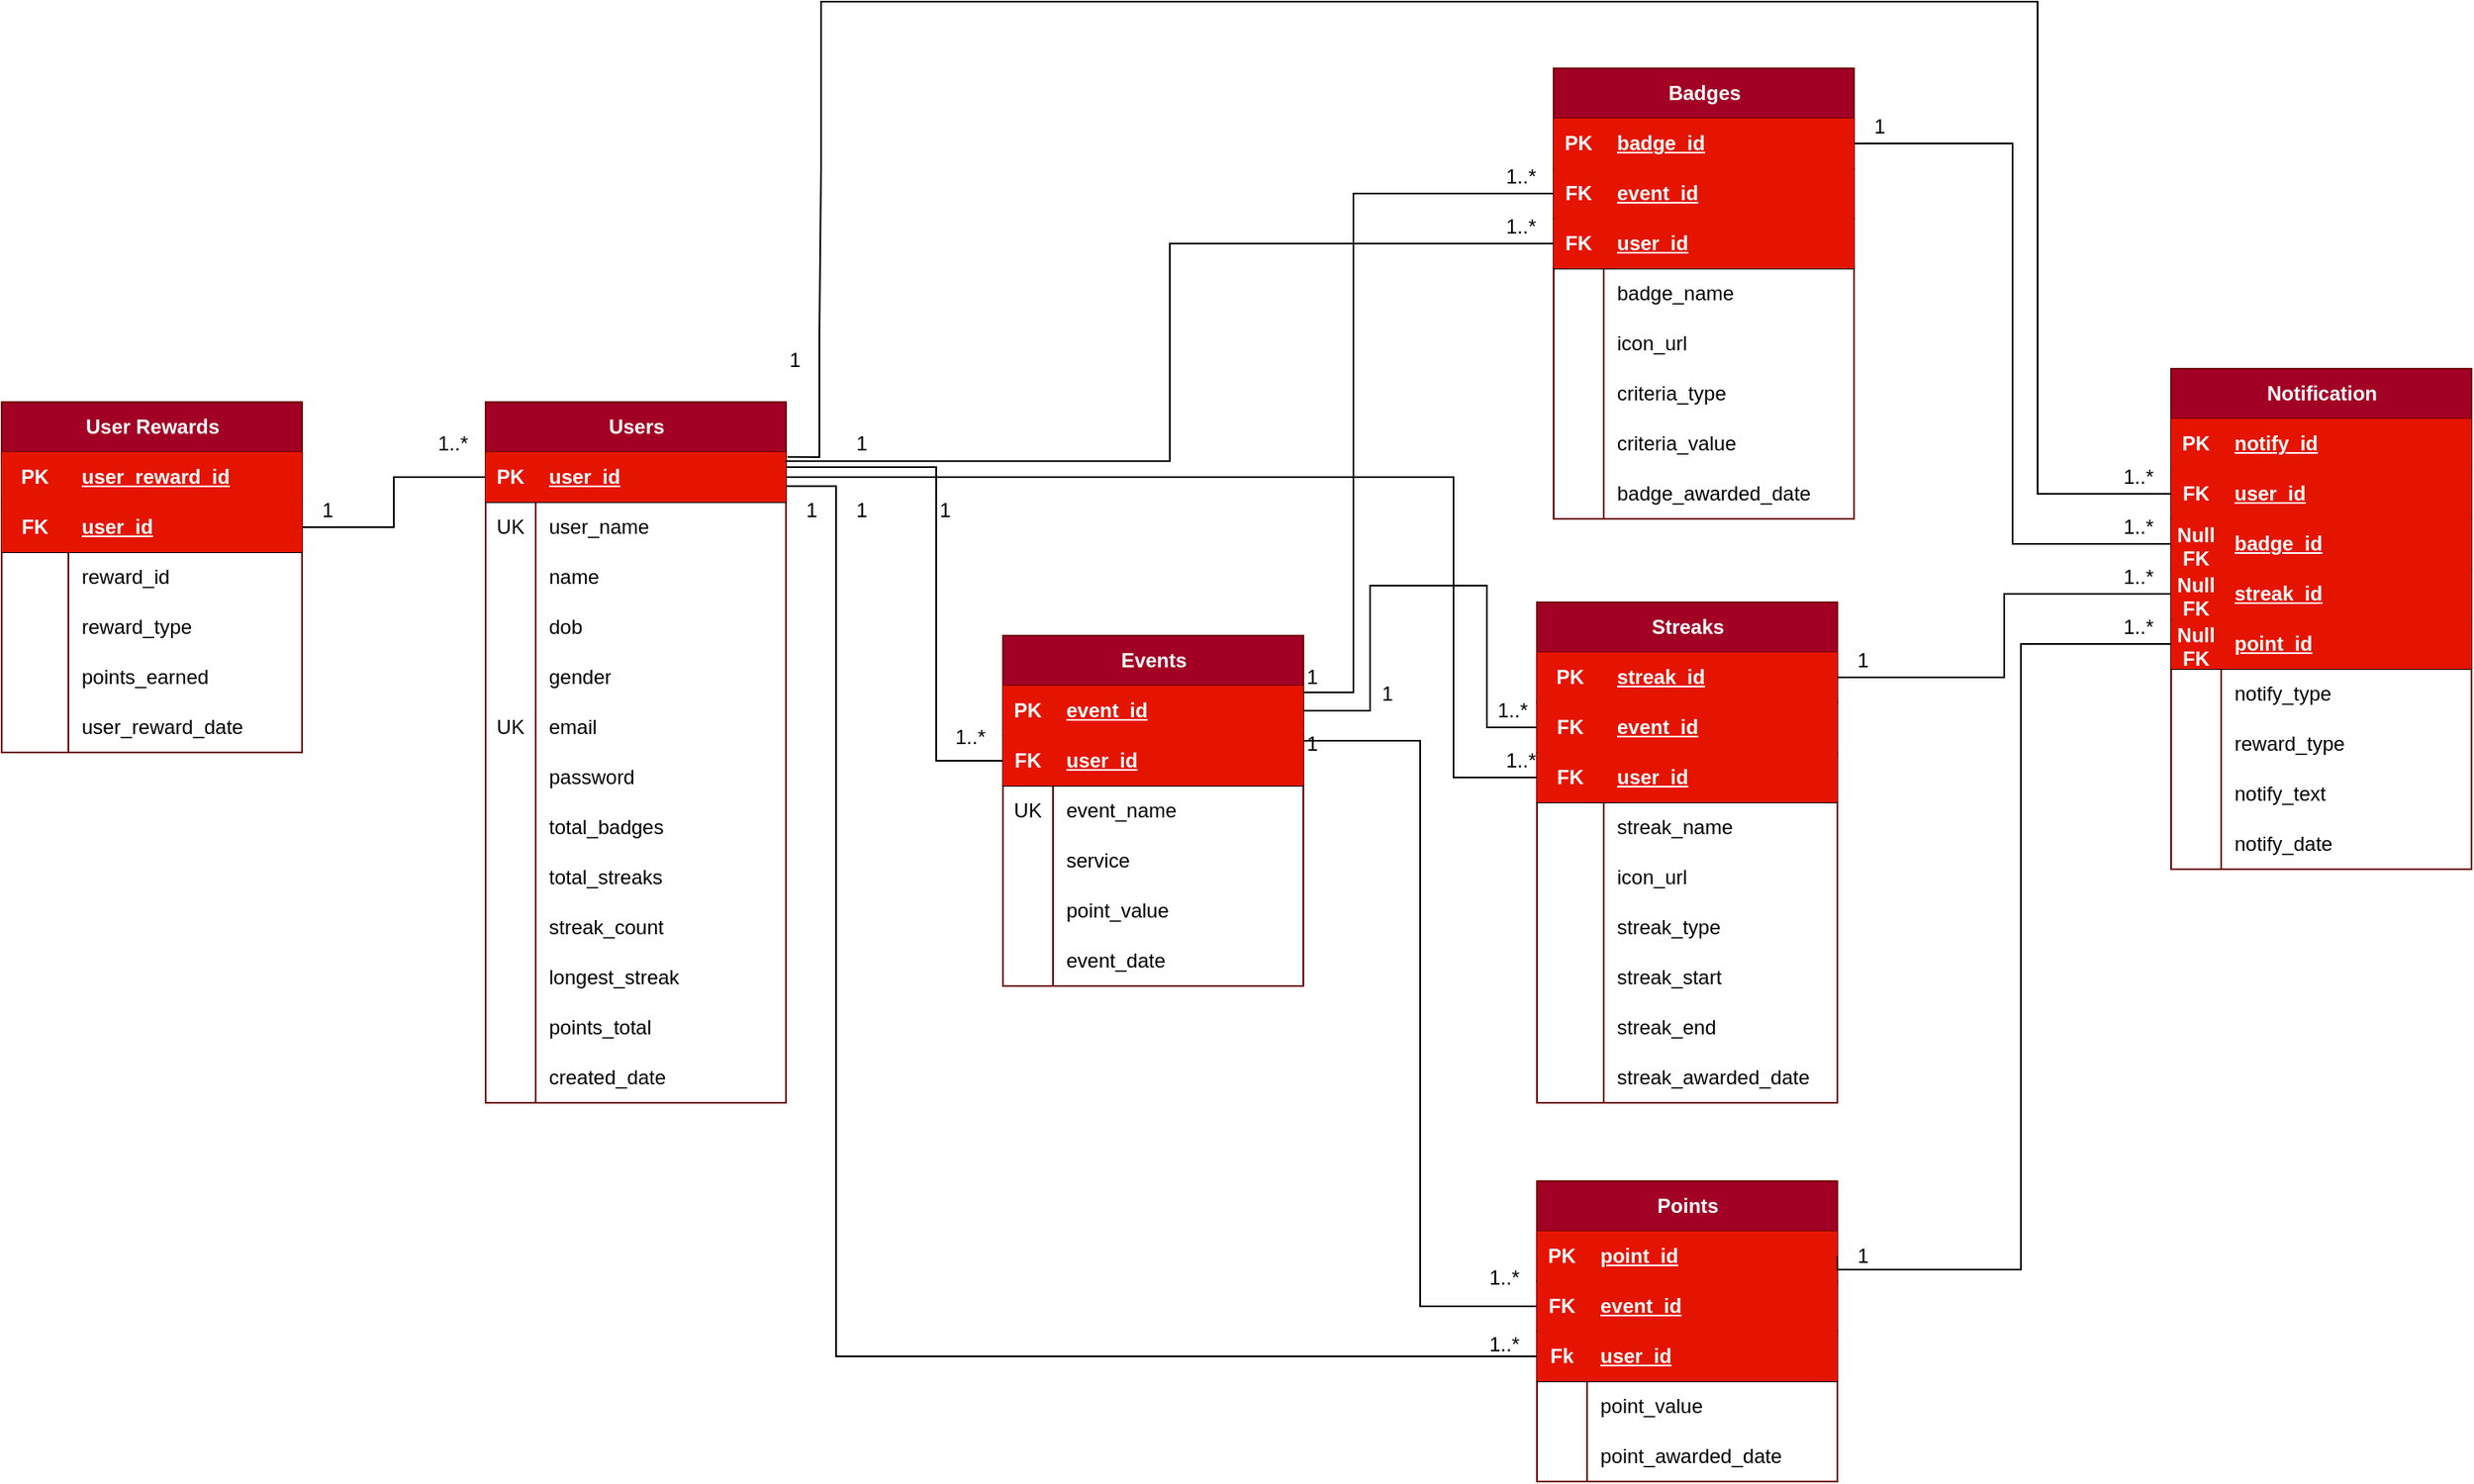 <mxfile version="28.1.1">
  <diagram name="Page-1" id="Ngn3t9yVT9YuLSXCenrd">
    <mxGraphModel dx="2133" dy="488" grid="1" gridSize="10" guides="1" tooltips="1" connect="1" arrows="1" fold="1" page="1" pageScale="1" pageWidth="1169" pageHeight="827" math="0" shadow="0">
      <root>
        <mxCell id="0" />
        <mxCell id="1" parent="0" />
        <mxCell id="1KYJLx7tUCPM3I3dIadq-1" value="Users" style="shape=table;startSize=30;container=1;collapsible=1;childLayout=tableLayout;fixedRows=1;rowLines=0;fontStyle=1;align=center;resizeLast=1;html=1;fillColor=#a20025;fontColor=#ffffff;strokeColor=#6F0000;fontFamily=Arial;points=[[0,0,0,0,0],[0,0.14,0,0,0],[0,0.17,0,0,0],[0,0.2,0,0,0],[0,0.23,0,0,0],[0,0.25,0,0,0],[0,0.5,0,0,0],[0,0.75,0,0,0],[0,1,0,0,0],[0.25,0,0,0,0],[0.25,1,0,0,0],[0.5,0,0,0,0],[0.5,1,0,0,0],[0.75,0,0,0,0],[0.75,1,0,0,0],[1,0,0,0,0],[1,0.14,0,0,0],[1,0.17,0,0,0],[1,0.2,0,0,0],[1,0.23,0,0,0],[1,0.25,0,0,0],[1,0.5,0,0,0],[1,0.75,0,0,0],[1,1,0,0,0]];" parent="1" vertex="1">
          <mxGeometry x="30" y="330" width="180" height="420" as="geometry" />
        </mxCell>
        <mxCell id="1KYJLx7tUCPM3I3dIadq-2" value="" style="shape=tableRow;horizontal=0;startSize=0;swimlaneHead=0;swimlaneBody=0;fillColor=none;collapsible=0;dropTarget=0;points=[[0,0.5],[1,0.5]];portConstraint=eastwest;top=0;left=0;right=0;bottom=1;" parent="1KYJLx7tUCPM3I3dIadq-1" vertex="1">
          <mxGeometry y="30" width="180" height="30" as="geometry" />
        </mxCell>
        <mxCell id="1KYJLx7tUCPM3I3dIadq-3" value="PK" style="shape=partialRectangle;connectable=0;fillColor=#e51400;top=0;left=0;bottom=0;right=0;fontStyle=1;overflow=hidden;whiteSpace=wrap;html=1;fontColor=#ffffff;strokeColor=#B20000;fontFamily=Arial;" parent="1KYJLx7tUCPM3I3dIadq-2" vertex="1">
          <mxGeometry width="30" height="30" as="geometry">
            <mxRectangle width="30" height="30" as="alternateBounds" />
          </mxGeometry>
        </mxCell>
        <mxCell id="1KYJLx7tUCPM3I3dIadq-4" value="user_id" style="shape=partialRectangle;connectable=0;fillColor=#e51400;top=0;left=0;bottom=0;right=0;align=left;spacingLeft=6;fontStyle=5;overflow=hidden;whiteSpace=wrap;html=1;fontColor=#ffffff;strokeColor=#B20000;fontFamily=Arial;" parent="1KYJLx7tUCPM3I3dIadq-2" vertex="1">
          <mxGeometry x="30" width="150" height="30" as="geometry">
            <mxRectangle width="150" height="30" as="alternateBounds" />
          </mxGeometry>
        </mxCell>
        <mxCell id="1KYJLx7tUCPM3I3dIadq-5" value="" style="shape=tableRow;horizontal=0;startSize=0;swimlaneHead=0;swimlaneBody=0;fillColor=none;collapsible=0;dropTarget=0;points=[[0,0.5],[1,0.5]];portConstraint=eastwest;top=0;left=0;right=0;bottom=0;" parent="1KYJLx7tUCPM3I3dIadq-1" vertex="1">
          <mxGeometry y="60" width="180" height="30" as="geometry" />
        </mxCell>
        <mxCell id="1KYJLx7tUCPM3I3dIadq-6" value="UK" style="shape=partialRectangle;connectable=0;fillColor=none;top=0;left=0;bottom=0;right=0;editable=1;overflow=hidden;whiteSpace=wrap;html=1;fontFamily=Arial;" parent="1KYJLx7tUCPM3I3dIadq-5" vertex="1">
          <mxGeometry width="30" height="30" as="geometry">
            <mxRectangle width="30" height="30" as="alternateBounds" />
          </mxGeometry>
        </mxCell>
        <mxCell id="1KYJLx7tUCPM3I3dIadq-7" value="user_name" style="shape=partialRectangle;connectable=0;fillColor=none;top=0;left=0;bottom=0;right=0;align=left;spacingLeft=6;overflow=hidden;whiteSpace=wrap;html=1;fontFamily=Arial;" parent="1KYJLx7tUCPM3I3dIadq-5" vertex="1">
          <mxGeometry x="30" width="150" height="30" as="geometry">
            <mxRectangle width="150" height="30" as="alternateBounds" />
          </mxGeometry>
        </mxCell>
        <mxCell id="1KYJLx7tUCPM3I3dIadq-8" value="" style="shape=tableRow;horizontal=0;startSize=0;swimlaneHead=0;swimlaneBody=0;fillColor=none;collapsible=0;dropTarget=0;points=[[0,0.5],[1,0.5]];portConstraint=eastwest;top=0;left=0;right=0;bottom=0;" parent="1KYJLx7tUCPM3I3dIadq-1" vertex="1">
          <mxGeometry y="90" width="180" height="30" as="geometry" />
        </mxCell>
        <mxCell id="1KYJLx7tUCPM3I3dIadq-9" value="" style="shape=partialRectangle;connectable=0;fillColor=none;top=0;left=0;bottom=0;right=0;editable=1;overflow=hidden;whiteSpace=wrap;html=1;fontFamily=Arial;" parent="1KYJLx7tUCPM3I3dIadq-8" vertex="1">
          <mxGeometry width="30" height="30" as="geometry">
            <mxRectangle width="30" height="30" as="alternateBounds" />
          </mxGeometry>
        </mxCell>
        <mxCell id="1KYJLx7tUCPM3I3dIadq-10" value="name" style="shape=partialRectangle;connectable=0;fillColor=none;top=0;left=0;bottom=0;right=0;align=left;spacingLeft=6;overflow=hidden;whiteSpace=wrap;html=1;fontFamily=Arial;" parent="1KYJLx7tUCPM3I3dIadq-8" vertex="1">
          <mxGeometry x="30" width="150" height="30" as="geometry">
            <mxRectangle width="150" height="30" as="alternateBounds" />
          </mxGeometry>
        </mxCell>
        <mxCell id="1KYJLx7tUCPM3I3dIadq-11" value="" style="shape=tableRow;horizontal=0;startSize=0;swimlaneHead=0;swimlaneBody=0;fillColor=none;collapsible=0;dropTarget=0;points=[[0,0.5],[1,0.5]];portConstraint=eastwest;top=0;left=0;right=0;bottom=0;" parent="1KYJLx7tUCPM3I3dIadq-1" vertex="1">
          <mxGeometry y="120" width="180" height="30" as="geometry" />
        </mxCell>
        <mxCell id="1KYJLx7tUCPM3I3dIadq-12" value="" style="shape=partialRectangle;connectable=0;fillColor=none;top=0;left=0;bottom=0;right=0;editable=1;overflow=hidden;whiteSpace=wrap;html=1;fontFamily=Arial;" parent="1KYJLx7tUCPM3I3dIadq-11" vertex="1">
          <mxGeometry width="30" height="30" as="geometry">
            <mxRectangle width="30" height="30" as="alternateBounds" />
          </mxGeometry>
        </mxCell>
        <mxCell id="1KYJLx7tUCPM3I3dIadq-13" value="dob" style="shape=partialRectangle;connectable=0;fillColor=none;top=0;left=0;bottom=0;right=0;align=left;spacingLeft=6;overflow=hidden;whiteSpace=wrap;html=1;fontFamily=Arial;" parent="1KYJLx7tUCPM3I3dIadq-11" vertex="1">
          <mxGeometry x="30" width="150" height="30" as="geometry">
            <mxRectangle width="150" height="30" as="alternateBounds" />
          </mxGeometry>
        </mxCell>
        <mxCell id="1KYJLx7tUCPM3I3dIadq-29" style="shape=tableRow;horizontal=0;startSize=0;swimlaneHead=0;swimlaneBody=0;fillColor=none;collapsible=0;dropTarget=0;points=[[0,0.5],[1,0.5]];portConstraint=eastwest;top=0;left=0;right=0;bottom=0;" parent="1KYJLx7tUCPM3I3dIadq-1" vertex="1">
          <mxGeometry y="150" width="180" height="30" as="geometry" />
        </mxCell>
        <mxCell id="1KYJLx7tUCPM3I3dIadq-30" style="shape=partialRectangle;connectable=0;fillColor=none;top=0;left=0;bottom=0;right=0;editable=1;overflow=hidden;whiteSpace=wrap;html=1;fontFamily=Arial;" parent="1KYJLx7tUCPM3I3dIadq-29" vertex="1">
          <mxGeometry width="30" height="30" as="geometry">
            <mxRectangle width="30" height="30" as="alternateBounds" />
          </mxGeometry>
        </mxCell>
        <mxCell id="1KYJLx7tUCPM3I3dIadq-31" value="gender" style="shape=partialRectangle;connectable=0;fillColor=none;top=0;left=0;bottom=0;right=0;align=left;spacingLeft=6;overflow=hidden;whiteSpace=wrap;html=1;fontFamily=Arial;" parent="1KYJLx7tUCPM3I3dIadq-29" vertex="1">
          <mxGeometry x="30" width="150" height="30" as="geometry">
            <mxRectangle width="150" height="30" as="alternateBounds" />
          </mxGeometry>
        </mxCell>
        <mxCell id="1KYJLx7tUCPM3I3dIadq-26" style="shape=tableRow;horizontal=0;startSize=0;swimlaneHead=0;swimlaneBody=0;fillColor=none;collapsible=0;dropTarget=0;points=[[0,0.5],[1,0.5]];portConstraint=eastwest;top=0;left=0;right=0;bottom=0;" parent="1KYJLx7tUCPM3I3dIadq-1" vertex="1">
          <mxGeometry y="180" width="180" height="30" as="geometry" />
        </mxCell>
        <mxCell id="1KYJLx7tUCPM3I3dIadq-27" value="UK" style="shape=partialRectangle;connectable=0;fillColor=none;top=0;left=0;bottom=0;right=0;editable=1;overflow=hidden;whiteSpace=wrap;html=1;fontFamily=Arial;" parent="1KYJLx7tUCPM3I3dIadq-26" vertex="1">
          <mxGeometry width="30" height="30" as="geometry">
            <mxRectangle width="30" height="30" as="alternateBounds" />
          </mxGeometry>
        </mxCell>
        <mxCell id="1KYJLx7tUCPM3I3dIadq-28" value="email" style="shape=partialRectangle;connectable=0;fillColor=none;top=0;left=0;bottom=0;right=0;align=left;spacingLeft=6;overflow=hidden;whiteSpace=wrap;html=1;fontFamily=Arial;" parent="1KYJLx7tUCPM3I3dIadq-26" vertex="1">
          <mxGeometry x="30" width="150" height="30" as="geometry">
            <mxRectangle width="150" height="30" as="alternateBounds" />
          </mxGeometry>
        </mxCell>
        <mxCell id="1KYJLx7tUCPM3I3dIadq-23" style="shape=tableRow;horizontal=0;startSize=0;swimlaneHead=0;swimlaneBody=0;fillColor=none;collapsible=0;dropTarget=0;points=[[0,0.5],[1,0.5]];portConstraint=eastwest;top=0;left=0;right=0;bottom=0;" parent="1KYJLx7tUCPM3I3dIadq-1" vertex="1">
          <mxGeometry y="210" width="180" height="30" as="geometry" />
        </mxCell>
        <mxCell id="1KYJLx7tUCPM3I3dIadq-24" style="shape=partialRectangle;connectable=0;fillColor=none;top=0;left=0;bottom=0;right=0;editable=1;overflow=hidden;whiteSpace=wrap;html=1;fontFamily=Arial;" parent="1KYJLx7tUCPM3I3dIadq-23" vertex="1">
          <mxGeometry width="30" height="30" as="geometry">
            <mxRectangle width="30" height="30" as="alternateBounds" />
          </mxGeometry>
        </mxCell>
        <mxCell id="1KYJLx7tUCPM3I3dIadq-25" value="password" style="shape=partialRectangle;connectable=0;fillColor=none;top=0;left=0;bottom=0;right=0;align=left;spacingLeft=6;overflow=hidden;whiteSpace=wrap;html=1;fontFamily=Arial;" parent="1KYJLx7tUCPM3I3dIadq-23" vertex="1">
          <mxGeometry x="30" width="150" height="30" as="geometry">
            <mxRectangle width="150" height="30" as="alternateBounds" />
          </mxGeometry>
        </mxCell>
        <mxCell id="cBnw5QE1pVeU0GaTJLLX-16" style="shape=tableRow;horizontal=0;startSize=0;swimlaneHead=0;swimlaneBody=0;fillColor=none;collapsible=0;dropTarget=0;points=[[0,0.5],[1,0.5]];portConstraint=eastwest;top=0;left=0;right=0;bottom=0;" parent="1KYJLx7tUCPM3I3dIadq-1" vertex="1">
          <mxGeometry y="240" width="180" height="30" as="geometry" />
        </mxCell>
        <mxCell id="cBnw5QE1pVeU0GaTJLLX-17" style="shape=partialRectangle;connectable=0;fillColor=none;top=0;left=0;bottom=0;right=0;editable=1;overflow=hidden;whiteSpace=wrap;html=1;fontFamily=Arial;" parent="cBnw5QE1pVeU0GaTJLLX-16" vertex="1">
          <mxGeometry width="30" height="30" as="geometry">
            <mxRectangle width="30" height="30" as="alternateBounds" />
          </mxGeometry>
        </mxCell>
        <mxCell id="cBnw5QE1pVeU0GaTJLLX-18" value="total_badges" style="shape=partialRectangle;connectable=0;fillColor=none;top=0;left=0;bottom=0;right=0;align=left;spacingLeft=6;overflow=hidden;whiteSpace=wrap;html=1;fontFamily=Arial;" parent="cBnw5QE1pVeU0GaTJLLX-16" vertex="1">
          <mxGeometry x="30" width="150" height="30" as="geometry">
            <mxRectangle width="150" height="30" as="alternateBounds" />
          </mxGeometry>
        </mxCell>
        <mxCell id="cBnw5QE1pVeU0GaTJLLX-13" style="shape=tableRow;horizontal=0;startSize=0;swimlaneHead=0;swimlaneBody=0;fillColor=none;collapsible=0;dropTarget=0;points=[[0,0.5],[1,0.5]];portConstraint=eastwest;top=0;left=0;right=0;bottom=0;" parent="1KYJLx7tUCPM3I3dIadq-1" vertex="1">
          <mxGeometry y="270" width="180" height="30" as="geometry" />
        </mxCell>
        <mxCell id="cBnw5QE1pVeU0GaTJLLX-14" style="shape=partialRectangle;connectable=0;fillColor=none;top=0;left=0;bottom=0;right=0;editable=1;overflow=hidden;whiteSpace=wrap;html=1;fontFamily=Arial;" parent="cBnw5QE1pVeU0GaTJLLX-13" vertex="1">
          <mxGeometry width="30" height="30" as="geometry">
            <mxRectangle width="30" height="30" as="alternateBounds" />
          </mxGeometry>
        </mxCell>
        <mxCell id="cBnw5QE1pVeU0GaTJLLX-15" value="total_streaks" style="shape=partialRectangle;connectable=0;fillColor=none;top=0;left=0;bottom=0;right=0;align=left;spacingLeft=6;overflow=hidden;whiteSpace=wrap;html=1;fontFamily=Arial;" parent="cBnw5QE1pVeU0GaTJLLX-13" vertex="1">
          <mxGeometry x="30" width="150" height="30" as="geometry">
            <mxRectangle width="150" height="30" as="alternateBounds" />
          </mxGeometry>
        </mxCell>
        <mxCell id="cBnw5QE1pVeU0GaTJLLX-10" style="shape=tableRow;horizontal=0;startSize=0;swimlaneHead=0;swimlaneBody=0;fillColor=none;collapsible=0;dropTarget=0;points=[[0,0.5],[1,0.5]];portConstraint=eastwest;top=0;left=0;right=0;bottom=0;" parent="1KYJLx7tUCPM3I3dIadq-1" vertex="1">
          <mxGeometry y="300" width="180" height="30" as="geometry" />
        </mxCell>
        <mxCell id="cBnw5QE1pVeU0GaTJLLX-11" style="shape=partialRectangle;connectable=0;fillColor=none;top=0;left=0;bottom=0;right=0;editable=1;overflow=hidden;whiteSpace=wrap;html=1;fontFamily=Arial;" parent="cBnw5QE1pVeU0GaTJLLX-10" vertex="1">
          <mxGeometry width="30" height="30" as="geometry">
            <mxRectangle width="30" height="30" as="alternateBounds" />
          </mxGeometry>
        </mxCell>
        <mxCell id="cBnw5QE1pVeU0GaTJLLX-12" value="streak_count" style="shape=partialRectangle;connectable=0;fillColor=none;top=0;left=0;bottom=0;right=0;align=left;spacingLeft=6;overflow=hidden;whiteSpace=wrap;html=1;fontFamily=Arial;" parent="cBnw5QE1pVeU0GaTJLLX-10" vertex="1">
          <mxGeometry x="30" width="150" height="30" as="geometry">
            <mxRectangle width="150" height="30" as="alternateBounds" />
          </mxGeometry>
        </mxCell>
        <mxCell id="cBnw5QE1pVeU0GaTJLLX-19" style="shape=tableRow;horizontal=0;startSize=0;swimlaneHead=0;swimlaneBody=0;fillColor=none;collapsible=0;dropTarget=0;points=[[0,0.5],[1,0.5]];portConstraint=eastwest;top=0;left=0;right=0;bottom=0;" parent="1KYJLx7tUCPM3I3dIadq-1" vertex="1">
          <mxGeometry y="330" width="180" height="30" as="geometry" />
        </mxCell>
        <mxCell id="cBnw5QE1pVeU0GaTJLLX-20" style="shape=partialRectangle;connectable=0;fillColor=none;top=0;left=0;bottom=0;right=0;editable=1;overflow=hidden;whiteSpace=wrap;html=1;fontFamily=Arial;" parent="cBnw5QE1pVeU0GaTJLLX-19" vertex="1">
          <mxGeometry width="30" height="30" as="geometry">
            <mxRectangle width="30" height="30" as="alternateBounds" />
          </mxGeometry>
        </mxCell>
        <mxCell id="cBnw5QE1pVeU0GaTJLLX-21" value="longest_streak" style="shape=partialRectangle;connectable=0;fillColor=none;top=0;left=0;bottom=0;right=0;align=left;spacingLeft=6;overflow=hidden;whiteSpace=wrap;html=1;fontFamily=Arial;" parent="cBnw5QE1pVeU0GaTJLLX-19" vertex="1">
          <mxGeometry x="30" width="150" height="30" as="geometry">
            <mxRectangle width="150" height="30" as="alternateBounds" />
          </mxGeometry>
        </mxCell>
        <mxCell id="cBnw5QE1pVeU0GaTJLLX-4" style="shape=tableRow;horizontal=0;startSize=0;swimlaneHead=0;swimlaneBody=0;fillColor=none;collapsible=0;dropTarget=0;points=[[0,0.5],[1,0.5]];portConstraint=eastwest;top=0;left=0;right=0;bottom=0;" parent="1KYJLx7tUCPM3I3dIadq-1" vertex="1">
          <mxGeometry y="360" width="180" height="30" as="geometry" />
        </mxCell>
        <mxCell id="cBnw5QE1pVeU0GaTJLLX-5" style="shape=partialRectangle;connectable=0;fillColor=none;top=0;left=0;bottom=0;right=0;editable=1;overflow=hidden;whiteSpace=wrap;html=1;fontFamily=Arial;" parent="cBnw5QE1pVeU0GaTJLLX-4" vertex="1">
          <mxGeometry width="30" height="30" as="geometry">
            <mxRectangle width="30" height="30" as="alternateBounds" />
          </mxGeometry>
        </mxCell>
        <mxCell id="cBnw5QE1pVeU0GaTJLLX-6" value="points_total" style="shape=partialRectangle;connectable=0;fillColor=none;top=0;left=0;bottom=0;right=0;align=left;spacingLeft=6;overflow=hidden;whiteSpace=wrap;html=1;fontFamily=Arial;" parent="cBnw5QE1pVeU0GaTJLLX-4" vertex="1">
          <mxGeometry x="30" width="150" height="30" as="geometry">
            <mxRectangle width="150" height="30" as="alternateBounds" />
          </mxGeometry>
        </mxCell>
        <mxCell id="FHt0cjGSqA5OIRlL7tAG-4" style="shape=tableRow;horizontal=0;startSize=0;swimlaneHead=0;swimlaneBody=0;fillColor=none;collapsible=0;dropTarget=0;points=[[0,0.5],[1,0.5]];portConstraint=eastwest;top=0;left=0;right=0;bottom=0;" vertex="1" parent="1KYJLx7tUCPM3I3dIadq-1">
          <mxGeometry y="390" width="180" height="30" as="geometry" />
        </mxCell>
        <mxCell id="FHt0cjGSqA5OIRlL7tAG-5" style="shape=partialRectangle;connectable=0;fillColor=none;top=0;left=0;bottom=0;right=0;editable=1;overflow=hidden;whiteSpace=wrap;html=1;fontFamily=Arial;" vertex="1" parent="FHt0cjGSqA5OIRlL7tAG-4">
          <mxGeometry width="30" height="30" as="geometry">
            <mxRectangle width="30" height="30" as="alternateBounds" />
          </mxGeometry>
        </mxCell>
        <mxCell id="FHt0cjGSqA5OIRlL7tAG-6" value="created_date" style="shape=partialRectangle;connectable=0;fillColor=none;top=0;left=0;bottom=0;right=0;align=left;spacingLeft=6;overflow=hidden;whiteSpace=wrap;html=1;fontFamily=Arial;" vertex="1" parent="FHt0cjGSqA5OIRlL7tAG-4">
          <mxGeometry x="30" width="150" height="30" as="geometry">
            <mxRectangle width="150" height="30" as="alternateBounds" />
          </mxGeometry>
        </mxCell>
        <mxCell id="1KYJLx7tUCPM3I3dIadq-63" value="Badges" style="shape=table;startSize=30;container=1;collapsible=1;childLayout=tableLayout;fixedRows=1;rowLines=0;fontStyle=1;align=center;resizeLast=1;html=1;fillColor=#a20025;fontColor=#ffffff;strokeColor=#6F0000;fontFamily=Arial;" parent="1" vertex="1">
          <mxGeometry x="670" y="130" width="180" height="270" as="geometry" />
        </mxCell>
        <mxCell id="1KYJLx7tUCPM3I3dIadq-64" value="" style="shape=tableRow;horizontal=0;startSize=0;swimlaneHead=0;swimlaneBody=0;fillColor=none;collapsible=0;dropTarget=0;points=[[0,0.5],[1,0.5]];portConstraint=eastwest;top=0;left=0;right=0;bottom=1;" parent="1KYJLx7tUCPM3I3dIadq-63" vertex="1">
          <mxGeometry y="30" width="180" height="30" as="geometry" />
        </mxCell>
        <mxCell id="1KYJLx7tUCPM3I3dIadq-65" value="PK" style="shape=partialRectangle;connectable=0;fillColor=#e51400;top=0;left=0;bottom=0;right=0;fontStyle=1;overflow=hidden;whiteSpace=wrap;html=1;fontColor=#ffffff;strokeColor=inherit;fontFamily=Arial;" parent="1KYJLx7tUCPM3I3dIadq-64" vertex="1">
          <mxGeometry width="30" height="30" as="geometry">
            <mxRectangle width="30" height="30" as="alternateBounds" />
          </mxGeometry>
        </mxCell>
        <mxCell id="1KYJLx7tUCPM3I3dIadq-66" value="badge_id" style="shape=partialRectangle;connectable=0;fillColor=#e51400;top=0;left=0;bottom=0;right=0;align=left;spacingLeft=6;fontStyle=5;overflow=hidden;whiteSpace=wrap;html=1;fontColor=#ffffff;strokeColor=inherit;fontFamily=Arial;" parent="1KYJLx7tUCPM3I3dIadq-64" vertex="1">
          <mxGeometry x="30" width="150" height="30" as="geometry">
            <mxRectangle width="150" height="30" as="alternateBounds" />
          </mxGeometry>
        </mxCell>
        <mxCell id="1KYJLx7tUCPM3I3dIadq-82" style="shape=tableRow;horizontal=0;startSize=0;swimlaneHead=0;swimlaneBody=0;fillColor=none;collapsible=0;dropTarget=0;points=[[0,0.5],[1,0.5]];portConstraint=eastwest;top=0;left=0;right=0;bottom=1;" parent="1KYJLx7tUCPM3I3dIadq-63" vertex="1">
          <mxGeometry y="60" width="180" height="30" as="geometry" />
        </mxCell>
        <mxCell id="1KYJLx7tUCPM3I3dIadq-83" value="FK" style="shape=partialRectangle;connectable=0;fillColor=#e51400;top=0;left=0;bottom=0;right=0;fontStyle=1;overflow=hidden;whiteSpace=wrap;html=1;fontColor=#ffffff;strokeColor=default;fontFamily=Arial;" parent="1KYJLx7tUCPM3I3dIadq-82" vertex="1">
          <mxGeometry width="30" height="30" as="geometry">
            <mxRectangle width="30" height="30" as="alternateBounds" />
          </mxGeometry>
        </mxCell>
        <mxCell id="1KYJLx7tUCPM3I3dIadq-84" value="event_id" style="shape=partialRectangle;connectable=0;fillColor=#e51400;top=0;left=0;bottom=0;right=0;align=left;spacingLeft=6;fontStyle=5;overflow=hidden;whiteSpace=wrap;html=1;fontColor=#ffffff;strokeColor=default;fontFamily=Arial;" parent="1KYJLx7tUCPM3I3dIadq-82" vertex="1">
          <mxGeometry x="30" width="150" height="30" as="geometry">
            <mxRectangle width="150" height="30" as="alternateBounds" />
          </mxGeometry>
        </mxCell>
        <mxCell id="1KYJLx7tUCPM3I3dIadq-289" style="shape=tableRow;horizontal=0;startSize=0;swimlaneHead=0;swimlaneBody=0;fillColor=none;collapsible=0;dropTarget=0;points=[[0,0.5],[1,0.5]];portConstraint=eastwest;top=0;left=0;right=0;bottom=1;" parent="1KYJLx7tUCPM3I3dIadq-63" vertex="1">
          <mxGeometry y="90" width="180" height="30" as="geometry" />
        </mxCell>
        <mxCell id="1KYJLx7tUCPM3I3dIadq-290" value="FK" style="shape=partialRectangle;connectable=0;fillColor=#e51400;top=0;left=0;bottom=0;right=0;fontStyle=1;overflow=hidden;whiteSpace=wrap;html=1;fontColor=#ffffff;strokeColor=default;fontFamily=Arial;" parent="1KYJLx7tUCPM3I3dIadq-289" vertex="1">
          <mxGeometry width="30" height="30" as="geometry">
            <mxRectangle width="30" height="30" as="alternateBounds" />
          </mxGeometry>
        </mxCell>
        <mxCell id="1KYJLx7tUCPM3I3dIadq-291" value="user_id" style="shape=partialRectangle;connectable=0;fillColor=#e51400;top=0;left=0;bottom=0;right=0;align=left;spacingLeft=6;fontStyle=5;overflow=hidden;whiteSpace=wrap;html=1;fontColor=#ffffff;strokeColor=default;fontFamily=Arial;" parent="1KYJLx7tUCPM3I3dIadq-289" vertex="1">
          <mxGeometry x="30" width="150" height="30" as="geometry">
            <mxRectangle width="150" height="30" as="alternateBounds" />
          </mxGeometry>
        </mxCell>
        <mxCell id="1KYJLx7tUCPM3I3dIadq-67" value="" style="shape=tableRow;horizontal=0;startSize=0;swimlaneHead=0;swimlaneBody=0;fillColor=none;collapsible=0;dropTarget=0;points=[[0,0.5],[1,0.5]];portConstraint=eastwest;top=0;left=0;right=0;bottom=0;" parent="1KYJLx7tUCPM3I3dIadq-63" vertex="1">
          <mxGeometry y="120" width="180" height="30" as="geometry" />
        </mxCell>
        <mxCell id="1KYJLx7tUCPM3I3dIadq-68" value="" style="shape=partialRectangle;connectable=0;fillColor=none;top=0;left=0;bottom=0;right=0;editable=1;overflow=hidden;whiteSpace=wrap;html=1;fontFamily=Arial;" parent="1KYJLx7tUCPM3I3dIadq-67" vertex="1">
          <mxGeometry width="30" height="30" as="geometry">
            <mxRectangle width="30" height="30" as="alternateBounds" />
          </mxGeometry>
        </mxCell>
        <mxCell id="1KYJLx7tUCPM3I3dIadq-69" value="badge_name" style="shape=partialRectangle;connectable=0;fillColor=none;top=0;left=0;bottom=0;right=0;align=left;spacingLeft=6;overflow=hidden;whiteSpace=wrap;html=1;fontFamily=Arial;" parent="1KYJLx7tUCPM3I3dIadq-67" vertex="1">
          <mxGeometry x="30" width="150" height="30" as="geometry">
            <mxRectangle width="150" height="30" as="alternateBounds" />
          </mxGeometry>
        </mxCell>
        <mxCell id="1KYJLx7tUCPM3I3dIadq-70" value="" style="shape=tableRow;horizontal=0;startSize=0;swimlaneHead=0;swimlaneBody=0;fillColor=none;collapsible=0;dropTarget=0;points=[[0,0.5],[1,0.5]];portConstraint=eastwest;top=0;left=0;right=0;bottom=0;" parent="1KYJLx7tUCPM3I3dIadq-63" vertex="1">
          <mxGeometry y="150" width="180" height="30" as="geometry" />
        </mxCell>
        <mxCell id="1KYJLx7tUCPM3I3dIadq-71" value="" style="shape=partialRectangle;connectable=0;fillColor=none;top=0;left=0;bottom=0;right=0;editable=1;overflow=hidden;whiteSpace=wrap;html=1;fontFamily=Arial;" parent="1KYJLx7tUCPM3I3dIadq-70" vertex="1">
          <mxGeometry width="30" height="30" as="geometry">
            <mxRectangle width="30" height="30" as="alternateBounds" />
          </mxGeometry>
        </mxCell>
        <mxCell id="1KYJLx7tUCPM3I3dIadq-72" value="icon_url" style="shape=partialRectangle;connectable=0;fillColor=none;top=0;left=0;bottom=0;right=0;align=left;spacingLeft=6;overflow=hidden;whiteSpace=wrap;html=1;fontFamily=Arial;" parent="1KYJLx7tUCPM3I3dIadq-70" vertex="1">
          <mxGeometry x="30" width="150" height="30" as="geometry">
            <mxRectangle width="150" height="30" as="alternateBounds" />
          </mxGeometry>
        </mxCell>
        <mxCell id="1KYJLx7tUCPM3I3dIadq-73" value="" style="shape=tableRow;horizontal=0;startSize=0;swimlaneHead=0;swimlaneBody=0;fillColor=none;collapsible=0;dropTarget=0;points=[[0,0.5],[1,0.5]];portConstraint=eastwest;top=0;left=0;right=0;bottom=0;" parent="1KYJLx7tUCPM3I3dIadq-63" vertex="1">
          <mxGeometry y="180" width="180" height="30" as="geometry" />
        </mxCell>
        <mxCell id="1KYJLx7tUCPM3I3dIadq-74" value="" style="shape=partialRectangle;connectable=0;fillColor=none;top=0;left=0;bottom=0;right=0;editable=1;overflow=hidden;whiteSpace=wrap;html=1;fontFamily=Arial;" parent="1KYJLx7tUCPM3I3dIadq-73" vertex="1">
          <mxGeometry width="30" height="30" as="geometry">
            <mxRectangle width="30" height="30" as="alternateBounds" />
          </mxGeometry>
        </mxCell>
        <mxCell id="1KYJLx7tUCPM3I3dIadq-75" value="criteria_type" style="shape=partialRectangle;connectable=0;fillColor=none;top=0;left=0;bottom=0;right=0;align=left;spacingLeft=6;overflow=hidden;whiteSpace=wrap;html=1;fontFamily=Arial;" parent="1KYJLx7tUCPM3I3dIadq-73" vertex="1">
          <mxGeometry x="30" width="150" height="30" as="geometry">
            <mxRectangle width="150" height="30" as="alternateBounds" />
          </mxGeometry>
        </mxCell>
        <mxCell id="1KYJLx7tUCPM3I3dIadq-76" style="shape=tableRow;horizontal=0;startSize=0;swimlaneHead=0;swimlaneBody=0;fillColor=none;collapsible=0;dropTarget=0;points=[[0,0.5],[1,0.5]];portConstraint=eastwest;top=0;left=0;right=0;bottom=0;" parent="1KYJLx7tUCPM3I3dIadq-63" vertex="1">
          <mxGeometry y="210" width="180" height="30" as="geometry" />
        </mxCell>
        <mxCell id="1KYJLx7tUCPM3I3dIadq-77" style="shape=partialRectangle;connectable=0;fillColor=none;top=0;left=0;bottom=0;right=0;editable=1;overflow=hidden;whiteSpace=wrap;html=1;fontFamily=Arial;" parent="1KYJLx7tUCPM3I3dIadq-76" vertex="1">
          <mxGeometry width="30" height="30" as="geometry">
            <mxRectangle width="30" height="30" as="alternateBounds" />
          </mxGeometry>
        </mxCell>
        <mxCell id="1KYJLx7tUCPM3I3dIadq-78" value="criteria_value" style="shape=partialRectangle;connectable=0;fillColor=none;top=0;left=0;bottom=0;right=0;align=left;spacingLeft=6;overflow=hidden;whiteSpace=wrap;html=1;fontFamily=Arial;" parent="1KYJLx7tUCPM3I3dIadq-76" vertex="1">
          <mxGeometry x="30" width="150" height="30" as="geometry">
            <mxRectangle width="150" height="30" as="alternateBounds" />
          </mxGeometry>
        </mxCell>
        <mxCell id="1KYJLx7tUCPM3I3dIadq-298" style="shape=tableRow;horizontal=0;startSize=0;swimlaneHead=0;swimlaneBody=0;fillColor=none;collapsible=0;dropTarget=0;points=[[0,0.5],[1,0.5]];portConstraint=eastwest;top=0;left=0;right=0;bottom=0;" parent="1KYJLx7tUCPM3I3dIadq-63" vertex="1">
          <mxGeometry y="240" width="180" height="30" as="geometry" />
        </mxCell>
        <mxCell id="1KYJLx7tUCPM3I3dIadq-299" style="shape=partialRectangle;connectable=0;fillColor=none;top=0;left=0;bottom=0;right=0;editable=1;overflow=hidden;whiteSpace=wrap;html=1;fontFamily=Arial;" parent="1KYJLx7tUCPM3I3dIadq-298" vertex="1">
          <mxGeometry width="30" height="30" as="geometry">
            <mxRectangle width="30" height="30" as="alternateBounds" />
          </mxGeometry>
        </mxCell>
        <mxCell id="1KYJLx7tUCPM3I3dIadq-300" value="badge_awarded_date" style="shape=partialRectangle;connectable=0;fillColor=none;top=0;left=0;bottom=0;right=0;align=left;spacingLeft=6;overflow=hidden;whiteSpace=wrap;html=1;fontFamily=Arial;" parent="1KYJLx7tUCPM3I3dIadq-298" vertex="1">
          <mxGeometry x="30" width="150" height="30" as="geometry">
            <mxRectangle width="150" height="30" as="alternateBounds" />
          </mxGeometry>
        </mxCell>
        <mxCell id="1KYJLx7tUCPM3I3dIadq-85" value="User Rewards" style="shape=table;startSize=30;container=1;collapsible=1;childLayout=tableLayout;fixedRows=1;rowLines=0;fontStyle=1;align=center;resizeLast=1;html=1;fillColor=#a20025;fontColor=#ffffff;strokeColor=#6F0000;fontFamily=Arial;" parent="1" vertex="1">
          <mxGeometry x="-260" y="330" width="180" height="210" as="geometry" />
        </mxCell>
        <mxCell id="1KYJLx7tUCPM3I3dIadq-86" value="" style="shape=tableRow;horizontal=0;startSize=0;swimlaneHead=0;swimlaneBody=0;fillColor=none;collapsible=0;dropTarget=0;points=[[0,0.5],[1,0.5]];portConstraint=eastwest;top=0;left=0;right=0;bottom=1;" parent="1KYJLx7tUCPM3I3dIadq-85" vertex="1">
          <mxGeometry y="30" width="180" height="30" as="geometry" />
        </mxCell>
        <mxCell id="1KYJLx7tUCPM3I3dIadq-87" value="PK" style="shape=partialRectangle;connectable=0;fillColor=#e51400;top=0;left=0;bottom=0;right=0;fontStyle=1;overflow=hidden;whiteSpace=wrap;html=1;fontColor=#ffffff;strokeColor=#B20000;fontFamily=Arial;" parent="1KYJLx7tUCPM3I3dIadq-86" vertex="1">
          <mxGeometry width="40" height="30" as="geometry">
            <mxRectangle width="40" height="30" as="alternateBounds" />
          </mxGeometry>
        </mxCell>
        <mxCell id="1KYJLx7tUCPM3I3dIadq-88" value="user_reward_id" style="shape=partialRectangle;connectable=0;fillColor=#e51400;top=0;left=0;bottom=0;right=0;align=left;spacingLeft=6;fontStyle=5;overflow=hidden;whiteSpace=wrap;html=1;fontColor=#ffffff;strokeColor=#B20000;fontFamily=Arial;" parent="1KYJLx7tUCPM3I3dIadq-86" vertex="1">
          <mxGeometry x="40" width="140" height="30" as="geometry">
            <mxRectangle width="140" height="30" as="alternateBounds" />
          </mxGeometry>
        </mxCell>
        <mxCell id="1KYJLx7tUCPM3I3dIadq-98" style="shape=tableRow;horizontal=0;startSize=0;swimlaneHead=0;swimlaneBody=0;fillColor=none;collapsible=0;dropTarget=0;points=[[0,0.5],[1,0.5]];portConstraint=eastwest;top=0;left=0;right=0;bottom=1;" parent="1KYJLx7tUCPM3I3dIadq-85" vertex="1">
          <mxGeometry y="60" width="180" height="30" as="geometry" />
        </mxCell>
        <mxCell id="1KYJLx7tUCPM3I3dIadq-99" value="FK" style="shape=partialRectangle;connectable=0;fillColor=#e51400;top=0;left=0;bottom=0;right=0;fontStyle=1;overflow=hidden;whiteSpace=wrap;html=1;fontColor=#ffffff;strokeColor=#B20000;fontFamily=Arial;" parent="1KYJLx7tUCPM3I3dIadq-98" vertex="1">
          <mxGeometry width="40" height="30" as="geometry">
            <mxRectangle width="40" height="30" as="alternateBounds" />
          </mxGeometry>
        </mxCell>
        <mxCell id="1KYJLx7tUCPM3I3dIadq-100" value="user_id" style="shape=partialRectangle;connectable=0;fillColor=#e51400;top=0;left=0;bottom=0;right=0;align=left;spacingLeft=6;fontStyle=5;overflow=hidden;whiteSpace=wrap;html=1;fontColor=#ffffff;strokeColor=#B20000;fontFamily=Arial;" parent="1KYJLx7tUCPM3I3dIadq-98" vertex="1">
          <mxGeometry x="40" width="140" height="30" as="geometry">
            <mxRectangle width="140" height="30" as="alternateBounds" />
          </mxGeometry>
        </mxCell>
        <mxCell id="1KYJLx7tUCPM3I3dIadq-89" value="" style="shape=tableRow;horizontal=0;startSize=0;swimlaneHead=0;swimlaneBody=0;fillColor=none;collapsible=0;dropTarget=0;points=[[0,0.5],[1,0.5]];portConstraint=eastwest;top=0;left=0;right=0;bottom=0;" parent="1KYJLx7tUCPM3I3dIadq-85" vertex="1">
          <mxGeometry y="90" width="180" height="30" as="geometry" />
        </mxCell>
        <mxCell id="1KYJLx7tUCPM3I3dIadq-90" value="" style="shape=partialRectangle;connectable=0;fillColor=none;top=0;left=0;bottom=0;right=0;editable=1;overflow=hidden;whiteSpace=wrap;html=1;fontFamily=Arial;" parent="1KYJLx7tUCPM3I3dIadq-89" vertex="1">
          <mxGeometry width="40" height="30" as="geometry">
            <mxRectangle width="40" height="30" as="alternateBounds" />
          </mxGeometry>
        </mxCell>
        <mxCell id="1KYJLx7tUCPM3I3dIadq-91" value="reward_id" style="shape=partialRectangle;connectable=0;fillColor=none;top=0;left=0;bottom=0;right=0;align=left;spacingLeft=6;overflow=hidden;whiteSpace=wrap;html=1;fontFamily=Arial;" parent="1KYJLx7tUCPM3I3dIadq-89" vertex="1">
          <mxGeometry x="40" width="140" height="30" as="geometry">
            <mxRectangle width="140" height="30" as="alternateBounds" />
          </mxGeometry>
        </mxCell>
        <mxCell id="1KYJLx7tUCPM3I3dIadq-92" value="" style="shape=tableRow;horizontal=0;startSize=0;swimlaneHead=0;swimlaneBody=0;fillColor=none;collapsible=0;dropTarget=0;points=[[0,0.5],[1,0.5]];portConstraint=eastwest;top=0;left=0;right=0;bottom=0;" parent="1KYJLx7tUCPM3I3dIadq-85" vertex="1">
          <mxGeometry y="120" width="180" height="30" as="geometry" />
        </mxCell>
        <mxCell id="1KYJLx7tUCPM3I3dIadq-93" value="" style="shape=partialRectangle;connectable=0;fillColor=none;top=0;left=0;bottom=0;right=0;editable=1;overflow=hidden;whiteSpace=wrap;html=1;fontFamily=Arial;" parent="1KYJLx7tUCPM3I3dIadq-92" vertex="1">
          <mxGeometry width="40" height="30" as="geometry">
            <mxRectangle width="40" height="30" as="alternateBounds" />
          </mxGeometry>
        </mxCell>
        <mxCell id="1KYJLx7tUCPM3I3dIadq-94" value="reward_type" style="shape=partialRectangle;connectable=0;fillColor=none;top=0;left=0;bottom=0;right=0;align=left;spacingLeft=6;overflow=hidden;whiteSpace=wrap;html=1;fontFamily=Arial;" parent="1KYJLx7tUCPM3I3dIadq-92" vertex="1">
          <mxGeometry x="40" width="140" height="30" as="geometry">
            <mxRectangle width="140" height="30" as="alternateBounds" />
          </mxGeometry>
        </mxCell>
        <mxCell id="1KYJLx7tUCPM3I3dIadq-101" style="shape=tableRow;horizontal=0;startSize=0;swimlaneHead=0;swimlaneBody=0;fillColor=none;collapsible=0;dropTarget=0;points=[[0,0.5],[1,0.5]];portConstraint=eastwest;top=0;left=0;right=0;bottom=0;" parent="1KYJLx7tUCPM3I3dIadq-85" vertex="1">
          <mxGeometry y="150" width="180" height="30" as="geometry" />
        </mxCell>
        <mxCell id="1KYJLx7tUCPM3I3dIadq-102" value="" style="shape=partialRectangle;connectable=0;fillColor=none;top=0;left=0;bottom=0;right=0;editable=1;overflow=hidden;whiteSpace=wrap;html=1;fontFamily=Arial;" parent="1KYJLx7tUCPM3I3dIadq-101" vertex="1">
          <mxGeometry width="40" height="30" as="geometry">
            <mxRectangle width="40" height="30" as="alternateBounds" />
          </mxGeometry>
        </mxCell>
        <mxCell id="1KYJLx7tUCPM3I3dIadq-103" value="points_earned" style="shape=partialRectangle;connectable=0;fillColor=none;top=0;left=0;bottom=0;right=0;align=left;spacingLeft=6;overflow=hidden;whiteSpace=wrap;html=1;fontFamily=Arial;" parent="1KYJLx7tUCPM3I3dIadq-101" vertex="1">
          <mxGeometry x="40" width="140" height="30" as="geometry">
            <mxRectangle width="140" height="30" as="alternateBounds" />
          </mxGeometry>
        </mxCell>
        <mxCell id="1KYJLx7tUCPM3I3dIadq-95" value="" style="shape=tableRow;horizontal=0;startSize=0;swimlaneHead=0;swimlaneBody=0;fillColor=none;collapsible=0;dropTarget=0;points=[[0,0.5],[1,0.5]];portConstraint=eastwest;top=0;left=0;right=0;bottom=0;" parent="1KYJLx7tUCPM3I3dIadq-85" vertex="1">
          <mxGeometry y="180" width="180" height="30" as="geometry" />
        </mxCell>
        <mxCell id="1KYJLx7tUCPM3I3dIadq-96" value="" style="shape=partialRectangle;connectable=0;fillColor=none;top=0;left=0;bottom=0;right=0;editable=1;overflow=hidden;whiteSpace=wrap;html=1;fontFamily=Arial;" parent="1KYJLx7tUCPM3I3dIadq-95" vertex="1">
          <mxGeometry width="40" height="30" as="geometry">
            <mxRectangle width="40" height="30" as="alternateBounds" />
          </mxGeometry>
        </mxCell>
        <mxCell id="1KYJLx7tUCPM3I3dIadq-97" value="user_reward_date" style="shape=partialRectangle;connectable=0;fillColor=none;top=0;left=0;bottom=0;right=0;align=left;spacingLeft=6;overflow=hidden;whiteSpace=wrap;html=1;fontFamily=Arial;" parent="1KYJLx7tUCPM3I3dIadq-95" vertex="1">
          <mxGeometry x="40" width="140" height="30" as="geometry">
            <mxRectangle width="140" height="30" as="alternateBounds" />
          </mxGeometry>
        </mxCell>
        <mxCell id="1KYJLx7tUCPM3I3dIadq-104" value="Notification" style="shape=table;startSize=30;container=1;collapsible=1;childLayout=tableLayout;fixedRows=1;rowLines=0;fontStyle=1;align=center;resizeLast=1;html=1;fillColor=#a20025;fontColor=#ffffff;strokeColor=#6F0000;fontFamily=Arial;" parent="1" vertex="1">
          <mxGeometry x="1040" y="310" width="180" height="300" as="geometry" />
        </mxCell>
        <mxCell id="1KYJLx7tUCPM3I3dIadq-105" value="" style="shape=tableRow;horizontal=0;startSize=0;swimlaneHead=0;swimlaneBody=0;fillColor=none;collapsible=0;dropTarget=0;points=[[0,0.5],[1,0.5]];portConstraint=eastwest;top=0;left=0;right=0;bottom=1;" parent="1KYJLx7tUCPM3I3dIadq-104" vertex="1">
          <mxGeometry y="30" width="180" height="30" as="geometry" />
        </mxCell>
        <mxCell id="1KYJLx7tUCPM3I3dIadq-106" value="PK" style="shape=partialRectangle;connectable=0;fillColor=#e51400;top=0;left=0;bottom=0;right=0;fontStyle=1;overflow=hidden;whiteSpace=wrap;html=1;fontColor=#ffffff;strokeColor=#B20000;fontFamily=Arial;" parent="1KYJLx7tUCPM3I3dIadq-105" vertex="1">
          <mxGeometry width="30" height="30" as="geometry">
            <mxRectangle width="30" height="30" as="alternateBounds" />
          </mxGeometry>
        </mxCell>
        <mxCell id="1KYJLx7tUCPM3I3dIadq-107" value="notify_id" style="shape=partialRectangle;connectable=0;fillColor=#e51400;top=0;left=0;bottom=0;right=0;align=left;spacingLeft=6;fontStyle=5;overflow=hidden;whiteSpace=wrap;html=1;fontColor=#ffffff;strokeColor=#B20000;fontFamily=Arial;" parent="1KYJLx7tUCPM3I3dIadq-105" vertex="1">
          <mxGeometry x="30" width="150" height="30" as="geometry">
            <mxRectangle width="150" height="30" as="alternateBounds" />
          </mxGeometry>
        </mxCell>
        <mxCell id="1KYJLx7tUCPM3I3dIadq-149" style="shape=tableRow;horizontal=0;startSize=0;swimlaneHead=0;swimlaneBody=0;fillColor=none;collapsible=0;dropTarget=0;points=[[0,0.5],[1,0.5]];portConstraint=eastwest;top=0;left=0;right=0;bottom=1;" parent="1KYJLx7tUCPM3I3dIadq-104" vertex="1">
          <mxGeometry y="60" width="180" height="30" as="geometry" />
        </mxCell>
        <mxCell id="1KYJLx7tUCPM3I3dIadq-150" value="FK" style="shape=partialRectangle;connectable=0;fillColor=#e51400;top=0;left=0;bottom=0;right=0;fontStyle=1;overflow=hidden;whiteSpace=wrap;html=1;fontColor=#ffffff;strokeColor=#B20000;fontFamily=Arial;" parent="1KYJLx7tUCPM3I3dIadq-149" vertex="1">
          <mxGeometry width="30" height="30" as="geometry">
            <mxRectangle width="30" height="30" as="alternateBounds" />
          </mxGeometry>
        </mxCell>
        <mxCell id="1KYJLx7tUCPM3I3dIadq-151" value="user_id" style="shape=partialRectangle;connectable=0;fillColor=#e51400;top=0;left=0;bottom=0;right=0;align=left;spacingLeft=6;fontStyle=5;overflow=hidden;whiteSpace=wrap;html=1;fontColor=#ffffff;strokeColor=#B20000;fontFamily=Arial;" parent="1KYJLx7tUCPM3I3dIadq-149" vertex="1">
          <mxGeometry x="30" width="150" height="30" as="geometry">
            <mxRectangle width="150" height="30" as="alternateBounds" />
          </mxGeometry>
        </mxCell>
        <mxCell id="1KYJLx7tUCPM3I3dIadq-242" style="shape=tableRow;horizontal=0;startSize=0;swimlaneHead=0;swimlaneBody=0;fillColor=none;collapsible=0;dropTarget=0;points=[[0,0.5],[1,0.5]];portConstraint=eastwest;top=0;left=0;right=0;bottom=1;" parent="1KYJLx7tUCPM3I3dIadq-104" vertex="1">
          <mxGeometry y="90" width="180" height="30" as="geometry" />
        </mxCell>
        <mxCell id="1KYJLx7tUCPM3I3dIadq-243" value="Null&lt;br&gt;FK" style="shape=partialRectangle;connectable=0;fillColor=#e51400;top=0;left=0;bottom=0;right=0;fontStyle=1;overflow=hidden;whiteSpace=wrap;html=1;fontColor=#ffffff;strokeColor=#B20000;fontFamily=Arial;" parent="1KYJLx7tUCPM3I3dIadq-242" vertex="1">
          <mxGeometry width="30" height="30" as="geometry">
            <mxRectangle width="30" height="30" as="alternateBounds" />
          </mxGeometry>
        </mxCell>
        <mxCell id="1KYJLx7tUCPM3I3dIadq-244" value="badge_id" style="shape=partialRectangle;connectable=0;fillColor=#e51400;top=0;left=0;bottom=0;right=0;align=left;spacingLeft=6;fontStyle=5;overflow=hidden;whiteSpace=wrap;html=1;fontColor=#ffffff;strokeColor=#B20000;fontFamily=Arial;" parent="1KYJLx7tUCPM3I3dIadq-242" vertex="1">
          <mxGeometry x="30" width="150" height="30" as="geometry">
            <mxRectangle width="150" height="30" as="alternateBounds" />
          </mxGeometry>
        </mxCell>
        <mxCell id="1KYJLx7tUCPM3I3dIadq-239" style="shape=tableRow;horizontal=0;startSize=0;swimlaneHead=0;swimlaneBody=0;fillColor=none;collapsible=0;dropTarget=0;points=[[0,0.5],[1,0.5]];portConstraint=eastwest;top=0;left=0;right=0;bottom=1;" parent="1KYJLx7tUCPM3I3dIadq-104" vertex="1">
          <mxGeometry y="120" width="180" height="30" as="geometry" />
        </mxCell>
        <mxCell id="1KYJLx7tUCPM3I3dIadq-240" value="Null&lt;br&gt;FK" style="shape=partialRectangle;connectable=0;fillColor=#e51400;top=0;left=0;bottom=0;right=0;fontStyle=1;overflow=hidden;whiteSpace=wrap;html=1;fontColor=#ffffff;strokeColor=#B20000;fontFamily=Arial;" parent="1KYJLx7tUCPM3I3dIadq-239" vertex="1">
          <mxGeometry width="30" height="30" as="geometry">
            <mxRectangle width="30" height="30" as="alternateBounds" />
          </mxGeometry>
        </mxCell>
        <mxCell id="1KYJLx7tUCPM3I3dIadq-241" value="streak_id" style="shape=partialRectangle;connectable=0;fillColor=#e51400;top=0;left=0;bottom=0;right=0;align=left;spacingLeft=6;fontStyle=5;overflow=hidden;whiteSpace=wrap;html=1;fontColor=#ffffff;strokeColor=#B20000;fontFamily=Arial;" parent="1KYJLx7tUCPM3I3dIadq-239" vertex="1">
          <mxGeometry x="30" width="150" height="30" as="geometry">
            <mxRectangle width="150" height="30" as="alternateBounds" />
          </mxGeometry>
        </mxCell>
        <mxCell id="1KYJLx7tUCPM3I3dIadq-236" style="shape=tableRow;horizontal=0;startSize=0;swimlaneHead=0;swimlaneBody=0;fillColor=none;collapsible=0;dropTarget=0;points=[[0,0.5],[1,0.5]];portConstraint=eastwest;top=0;left=0;right=0;bottom=1;" parent="1KYJLx7tUCPM3I3dIadq-104" vertex="1">
          <mxGeometry y="150" width="180" height="30" as="geometry" />
        </mxCell>
        <mxCell id="1KYJLx7tUCPM3I3dIadq-237" value="Null FK" style="shape=partialRectangle;connectable=0;fillColor=#e51400;top=0;left=0;bottom=0;right=0;fontStyle=1;overflow=hidden;whiteSpace=wrap;html=1;fontColor=#ffffff;strokeColor=#B20000;fontFamily=Arial;" parent="1KYJLx7tUCPM3I3dIadq-236" vertex="1">
          <mxGeometry width="30" height="30" as="geometry">
            <mxRectangle width="30" height="30" as="alternateBounds" />
          </mxGeometry>
        </mxCell>
        <mxCell id="1KYJLx7tUCPM3I3dIadq-238" value="point_id" style="shape=partialRectangle;connectable=0;fillColor=#e51400;top=0;left=0;bottom=0;right=0;align=left;spacingLeft=6;fontStyle=5;overflow=hidden;whiteSpace=wrap;html=1;fontColor=#ffffff;strokeColor=#B20000;fontFamily=Arial;" parent="1KYJLx7tUCPM3I3dIadq-236" vertex="1">
          <mxGeometry x="30" width="150" height="30" as="geometry">
            <mxRectangle width="150" height="30" as="alternateBounds" />
          </mxGeometry>
        </mxCell>
        <mxCell id="1KYJLx7tUCPM3I3dIadq-108" value="" style="shape=tableRow;horizontal=0;startSize=0;swimlaneHead=0;swimlaneBody=0;fillColor=none;collapsible=0;dropTarget=0;points=[[0,0.5],[1,0.5]];portConstraint=eastwest;top=0;left=0;right=0;bottom=0;" parent="1KYJLx7tUCPM3I3dIadq-104" vertex="1">
          <mxGeometry y="180" width="180" height="30" as="geometry" />
        </mxCell>
        <mxCell id="1KYJLx7tUCPM3I3dIadq-109" value="" style="shape=partialRectangle;connectable=0;fillColor=none;top=0;left=0;bottom=0;right=0;editable=1;overflow=hidden;whiteSpace=wrap;html=1;fontFamily=Arial;" parent="1KYJLx7tUCPM3I3dIadq-108" vertex="1">
          <mxGeometry width="30" height="30" as="geometry">
            <mxRectangle width="30" height="30" as="alternateBounds" />
          </mxGeometry>
        </mxCell>
        <mxCell id="1KYJLx7tUCPM3I3dIadq-110" value="notify_type" style="shape=partialRectangle;connectable=0;fillColor=none;top=0;left=0;bottom=0;right=0;align=left;spacingLeft=6;overflow=hidden;whiteSpace=wrap;html=1;fontFamily=Arial;" parent="1KYJLx7tUCPM3I3dIadq-108" vertex="1">
          <mxGeometry x="30" width="150" height="30" as="geometry">
            <mxRectangle width="150" height="30" as="alternateBounds" />
          </mxGeometry>
        </mxCell>
        <mxCell id="1KYJLx7tUCPM3I3dIadq-111" value="" style="shape=tableRow;horizontal=0;startSize=0;swimlaneHead=0;swimlaneBody=0;fillColor=none;collapsible=0;dropTarget=0;points=[[0,0.5],[1,0.5]];portConstraint=eastwest;top=0;left=0;right=0;bottom=0;" parent="1KYJLx7tUCPM3I3dIadq-104" vertex="1">
          <mxGeometry y="210" width="180" height="30" as="geometry" />
        </mxCell>
        <mxCell id="1KYJLx7tUCPM3I3dIadq-112" value="" style="shape=partialRectangle;connectable=0;fillColor=none;top=0;left=0;bottom=0;right=0;editable=1;overflow=hidden;whiteSpace=wrap;html=1;fontFamily=Arial;" parent="1KYJLx7tUCPM3I3dIadq-111" vertex="1">
          <mxGeometry width="30" height="30" as="geometry">
            <mxRectangle width="30" height="30" as="alternateBounds" />
          </mxGeometry>
        </mxCell>
        <mxCell id="1KYJLx7tUCPM3I3dIadq-113" value="reward_type" style="shape=partialRectangle;connectable=0;fillColor=none;top=0;left=0;bottom=0;right=0;align=left;spacingLeft=6;overflow=hidden;whiteSpace=wrap;html=1;fontFamily=Arial;" parent="1KYJLx7tUCPM3I3dIadq-111" vertex="1">
          <mxGeometry x="30" width="150" height="30" as="geometry">
            <mxRectangle width="150" height="30" as="alternateBounds" />
          </mxGeometry>
        </mxCell>
        <mxCell id="1KYJLx7tUCPM3I3dIadq-114" value="" style="shape=tableRow;horizontal=0;startSize=0;swimlaneHead=0;swimlaneBody=0;fillColor=none;collapsible=0;dropTarget=0;points=[[0,0.5],[1,0.5]];portConstraint=eastwest;top=0;left=0;right=0;bottom=0;" parent="1KYJLx7tUCPM3I3dIadq-104" vertex="1">
          <mxGeometry y="240" width="180" height="30" as="geometry" />
        </mxCell>
        <mxCell id="1KYJLx7tUCPM3I3dIadq-115" value="" style="shape=partialRectangle;connectable=0;fillColor=none;top=0;left=0;bottom=0;right=0;editable=1;overflow=hidden;whiteSpace=wrap;html=1;fontFamily=Arial;" parent="1KYJLx7tUCPM3I3dIadq-114" vertex="1">
          <mxGeometry width="30" height="30" as="geometry">
            <mxRectangle width="30" height="30" as="alternateBounds" />
          </mxGeometry>
        </mxCell>
        <mxCell id="1KYJLx7tUCPM3I3dIadq-116" value="notify_text" style="shape=partialRectangle;connectable=0;fillColor=none;top=0;left=0;bottom=0;right=0;align=left;spacingLeft=6;overflow=hidden;whiteSpace=wrap;html=1;fontFamily=Arial;" parent="1KYJLx7tUCPM3I3dIadq-114" vertex="1">
          <mxGeometry x="30" width="150" height="30" as="geometry">
            <mxRectangle width="150" height="30" as="alternateBounds" />
          </mxGeometry>
        </mxCell>
        <mxCell id="1KYJLx7tUCPM3I3dIadq-152" style="shape=tableRow;horizontal=0;startSize=0;swimlaneHead=0;swimlaneBody=0;fillColor=none;collapsible=0;dropTarget=0;points=[[0,0.5],[1,0.5]];portConstraint=eastwest;top=0;left=0;right=0;bottom=0;" parent="1KYJLx7tUCPM3I3dIadq-104" vertex="1">
          <mxGeometry y="270" width="180" height="30" as="geometry" />
        </mxCell>
        <mxCell id="1KYJLx7tUCPM3I3dIadq-153" style="shape=partialRectangle;connectable=0;fillColor=none;top=0;left=0;bottom=0;right=0;editable=1;overflow=hidden;whiteSpace=wrap;html=1;fontFamily=Arial;" parent="1KYJLx7tUCPM3I3dIadq-152" vertex="1">
          <mxGeometry width="30" height="30" as="geometry">
            <mxRectangle width="30" height="30" as="alternateBounds" />
          </mxGeometry>
        </mxCell>
        <mxCell id="1KYJLx7tUCPM3I3dIadq-154" value="notify_date" style="shape=partialRectangle;connectable=0;fillColor=none;top=0;left=0;bottom=0;right=0;align=left;spacingLeft=6;overflow=hidden;whiteSpace=wrap;html=1;fontFamily=Arial;" parent="1KYJLx7tUCPM3I3dIadq-152" vertex="1">
          <mxGeometry x="30" width="150" height="30" as="geometry">
            <mxRectangle width="150" height="30" as="alternateBounds" />
          </mxGeometry>
        </mxCell>
        <mxCell id="1KYJLx7tUCPM3I3dIadq-117" value="Streaks" style="shape=table;startSize=30;container=1;collapsible=1;childLayout=tableLayout;fixedRows=1;rowLines=0;fontStyle=1;align=center;resizeLast=1;html=1;fillColor=#a20025;fontColor=#ffffff;strokeColor=#6F0000;fontFamily=Arial;" parent="1" vertex="1">
          <mxGeometry x="660" y="450" width="180" height="300" as="geometry" />
        </mxCell>
        <mxCell id="1KYJLx7tUCPM3I3dIadq-118" value="" style="shape=tableRow;horizontal=0;startSize=0;swimlaneHead=0;swimlaneBody=0;fillColor=none;collapsible=0;dropTarget=0;points=[[0,0.5],[1,0.5]];portConstraint=eastwest;top=0;left=0;right=0;bottom=1;" parent="1KYJLx7tUCPM3I3dIadq-117" vertex="1">
          <mxGeometry y="30" width="180" height="30" as="geometry" />
        </mxCell>
        <mxCell id="1KYJLx7tUCPM3I3dIadq-119" value="PK" style="shape=partialRectangle;connectable=0;fillColor=#e51400;top=0;left=0;bottom=0;right=0;fontStyle=1;overflow=hidden;whiteSpace=wrap;html=1;fontColor=#ffffff;strokeColor=#B20000;fontFamily=Arial;" parent="1KYJLx7tUCPM3I3dIadq-118" vertex="1">
          <mxGeometry width="40" height="30" as="geometry">
            <mxRectangle width="40" height="30" as="alternateBounds" />
          </mxGeometry>
        </mxCell>
        <mxCell id="1KYJLx7tUCPM3I3dIadq-120" value="streak_id" style="shape=partialRectangle;connectable=0;fillColor=#e51400;top=0;left=0;bottom=0;right=0;align=left;spacingLeft=6;fontStyle=5;overflow=hidden;whiteSpace=wrap;html=1;fontColor=#ffffff;strokeColor=#B20000;fontFamily=Arial;" parent="1KYJLx7tUCPM3I3dIadq-118" vertex="1">
          <mxGeometry x="40" width="140" height="30" as="geometry">
            <mxRectangle width="140" height="30" as="alternateBounds" />
          </mxGeometry>
        </mxCell>
        <mxCell id="1KYJLx7tUCPM3I3dIadq-130" style="shape=tableRow;horizontal=0;startSize=0;swimlaneHead=0;swimlaneBody=0;fillColor=none;collapsible=0;dropTarget=0;points=[[0,0.5],[1,0.5]];portConstraint=eastwest;top=0;left=0;right=0;bottom=1;" parent="1KYJLx7tUCPM3I3dIadq-117" vertex="1">
          <mxGeometry y="60" width="180" height="30" as="geometry" />
        </mxCell>
        <mxCell id="1KYJLx7tUCPM3I3dIadq-131" value="FK" style="shape=partialRectangle;connectable=0;fillColor=#e51400;top=0;left=0;bottom=0;right=0;fontStyle=1;overflow=hidden;whiteSpace=wrap;html=1;fontColor=#ffffff;strokeColor=#B20000;fontFamily=Arial;" parent="1KYJLx7tUCPM3I3dIadq-130" vertex="1">
          <mxGeometry width="40" height="30" as="geometry">
            <mxRectangle width="40" height="30" as="alternateBounds" />
          </mxGeometry>
        </mxCell>
        <mxCell id="1KYJLx7tUCPM3I3dIadq-132" value="event_id" style="shape=partialRectangle;connectable=0;fillColor=#e51400;top=0;left=0;bottom=0;right=0;align=left;spacingLeft=6;fontStyle=5;overflow=hidden;whiteSpace=wrap;html=1;fontColor=#ffffff;strokeColor=#B20000;fontFamily=Arial;" parent="1KYJLx7tUCPM3I3dIadq-130" vertex="1">
          <mxGeometry x="40" width="140" height="30" as="geometry">
            <mxRectangle width="140" height="30" as="alternateBounds" />
          </mxGeometry>
        </mxCell>
        <mxCell id="1KYJLx7tUCPM3I3dIadq-292" style="shape=tableRow;horizontal=0;startSize=0;swimlaneHead=0;swimlaneBody=0;fillColor=none;collapsible=0;dropTarget=0;points=[[0,0.5],[1,0.5]];portConstraint=eastwest;top=0;left=0;right=0;bottom=1;" parent="1KYJLx7tUCPM3I3dIadq-117" vertex="1">
          <mxGeometry y="90" width="180" height="30" as="geometry" />
        </mxCell>
        <mxCell id="1KYJLx7tUCPM3I3dIadq-293" value="FK" style="shape=partialRectangle;connectable=0;fillColor=#e51400;top=0;left=0;bottom=0;right=0;fontStyle=1;overflow=hidden;whiteSpace=wrap;html=1;fontColor=#ffffff;strokeColor=#B20000;fontFamily=Arial;" parent="1KYJLx7tUCPM3I3dIadq-292" vertex="1">
          <mxGeometry width="40" height="30" as="geometry">
            <mxRectangle width="40" height="30" as="alternateBounds" />
          </mxGeometry>
        </mxCell>
        <mxCell id="1KYJLx7tUCPM3I3dIadq-294" value="user_id" style="shape=partialRectangle;connectable=0;fillColor=#e51400;top=0;left=0;bottom=0;right=0;align=left;spacingLeft=6;fontStyle=5;overflow=hidden;whiteSpace=wrap;html=1;fontColor=#ffffff;strokeColor=#B20000;fontFamily=Arial;" parent="1KYJLx7tUCPM3I3dIadq-292" vertex="1">
          <mxGeometry x="40" width="140" height="30" as="geometry">
            <mxRectangle width="140" height="30" as="alternateBounds" />
          </mxGeometry>
        </mxCell>
        <mxCell id="1KYJLx7tUCPM3I3dIadq-121" value="" style="shape=tableRow;horizontal=0;startSize=0;swimlaneHead=0;swimlaneBody=0;fillColor=none;collapsible=0;dropTarget=0;points=[[0,0.5],[1,0.5]];portConstraint=eastwest;top=0;left=0;right=0;bottom=0;" parent="1KYJLx7tUCPM3I3dIadq-117" vertex="1">
          <mxGeometry y="120" width="180" height="30" as="geometry" />
        </mxCell>
        <mxCell id="1KYJLx7tUCPM3I3dIadq-122" value="" style="shape=partialRectangle;connectable=0;fillColor=none;top=0;left=0;bottom=0;right=0;editable=1;overflow=hidden;whiteSpace=wrap;html=1;fontFamily=Arial;" parent="1KYJLx7tUCPM3I3dIadq-121" vertex="1">
          <mxGeometry width="40" height="30" as="geometry">
            <mxRectangle width="40" height="30" as="alternateBounds" />
          </mxGeometry>
        </mxCell>
        <mxCell id="1KYJLx7tUCPM3I3dIadq-123" value="streak_name" style="shape=partialRectangle;connectable=0;fillColor=none;top=0;left=0;bottom=0;right=0;align=left;spacingLeft=6;overflow=hidden;whiteSpace=wrap;html=1;fontFamily=Arial;" parent="1KYJLx7tUCPM3I3dIadq-121" vertex="1">
          <mxGeometry x="40" width="140" height="30" as="geometry">
            <mxRectangle width="140" height="30" as="alternateBounds" />
          </mxGeometry>
        </mxCell>
        <mxCell id="1KYJLx7tUCPM3I3dIadq-124" value="" style="shape=tableRow;horizontal=0;startSize=0;swimlaneHead=0;swimlaneBody=0;fillColor=none;collapsible=0;dropTarget=0;points=[[0,0.5],[1,0.5]];portConstraint=eastwest;top=0;left=0;right=0;bottom=0;" parent="1KYJLx7tUCPM3I3dIadq-117" vertex="1">
          <mxGeometry y="150" width="180" height="30" as="geometry" />
        </mxCell>
        <mxCell id="1KYJLx7tUCPM3I3dIadq-125" value="" style="shape=partialRectangle;connectable=0;fillColor=none;top=0;left=0;bottom=0;right=0;editable=1;overflow=hidden;whiteSpace=wrap;html=1;fontFamily=Arial;" parent="1KYJLx7tUCPM3I3dIadq-124" vertex="1">
          <mxGeometry width="40" height="30" as="geometry">
            <mxRectangle width="40" height="30" as="alternateBounds" />
          </mxGeometry>
        </mxCell>
        <mxCell id="1KYJLx7tUCPM3I3dIadq-126" value="icon_url" style="shape=partialRectangle;connectable=0;fillColor=none;top=0;left=0;bottom=0;right=0;align=left;spacingLeft=6;overflow=hidden;whiteSpace=wrap;html=1;fontFamily=Arial;" parent="1KYJLx7tUCPM3I3dIadq-124" vertex="1">
          <mxGeometry x="40" width="140" height="30" as="geometry">
            <mxRectangle width="140" height="30" as="alternateBounds" />
          </mxGeometry>
        </mxCell>
        <mxCell id="1KYJLx7tUCPM3I3dIadq-146" style="shape=tableRow;horizontal=0;startSize=0;swimlaneHead=0;swimlaneBody=0;fillColor=none;collapsible=0;dropTarget=0;points=[[0,0.5],[1,0.5]];portConstraint=eastwest;top=0;left=0;right=0;bottom=0;" parent="1KYJLx7tUCPM3I3dIadq-117" vertex="1">
          <mxGeometry y="180" width="180" height="30" as="geometry" />
        </mxCell>
        <mxCell id="1KYJLx7tUCPM3I3dIadq-147" style="shape=partialRectangle;connectable=0;fillColor=none;top=0;left=0;bottom=0;right=0;editable=1;overflow=hidden;whiteSpace=wrap;html=1;fontFamily=Arial;" parent="1KYJLx7tUCPM3I3dIadq-146" vertex="1">
          <mxGeometry width="40" height="30" as="geometry">
            <mxRectangle width="40" height="30" as="alternateBounds" />
          </mxGeometry>
        </mxCell>
        <mxCell id="1KYJLx7tUCPM3I3dIadq-148" value="streak_type" style="shape=partialRectangle;connectable=0;fillColor=none;top=0;left=0;bottom=0;right=0;align=left;spacingLeft=6;overflow=hidden;whiteSpace=wrap;html=1;fontFamily=Arial;" parent="1KYJLx7tUCPM3I3dIadq-146" vertex="1">
          <mxGeometry x="40" width="140" height="30" as="geometry">
            <mxRectangle width="140" height="30" as="alternateBounds" />
          </mxGeometry>
        </mxCell>
        <mxCell id="1KYJLx7tUCPM3I3dIadq-301" style="shape=tableRow;horizontal=0;startSize=0;swimlaneHead=0;swimlaneBody=0;fillColor=none;collapsible=0;dropTarget=0;points=[[0,0.5],[1,0.5]];portConstraint=eastwest;top=0;left=0;right=0;bottom=0;" parent="1KYJLx7tUCPM3I3dIadq-117" vertex="1">
          <mxGeometry y="210" width="180" height="30" as="geometry" />
        </mxCell>
        <mxCell id="1KYJLx7tUCPM3I3dIadq-302" style="shape=partialRectangle;connectable=0;fillColor=none;top=0;left=0;bottom=0;right=0;editable=1;overflow=hidden;whiteSpace=wrap;html=1;fontFamily=Arial;" parent="1KYJLx7tUCPM3I3dIadq-301" vertex="1">
          <mxGeometry width="40" height="30" as="geometry">
            <mxRectangle width="40" height="30" as="alternateBounds" />
          </mxGeometry>
        </mxCell>
        <mxCell id="1KYJLx7tUCPM3I3dIadq-303" value="streak_start" style="shape=partialRectangle;connectable=0;fillColor=none;top=0;left=0;bottom=0;right=0;align=left;spacingLeft=6;overflow=hidden;whiteSpace=wrap;html=1;fontFamily=Arial;" parent="1KYJLx7tUCPM3I3dIadq-301" vertex="1">
          <mxGeometry x="40" width="140" height="30" as="geometry">
            <mxRectangle width="140" height="30" as="alternateBounds" />
          </mxGeometry>
        </mxCell>
        <mxCell id="1KYJLx7tUCPM3I3dIadq-304" style="shape=tableRow;horizontal=0;startSize=0;swimlaneHead=0;swimlaneBody=0;fillColor=none;collapsible=0;dropTarget=0;points=[[0,0.5],[1,0.5]];portConstraint=eastwest;top=0;left=0;right=0;bottom=0;" parent="1KYJLx7tUCPM3I3dIadq-117" vertex="1">
          <mxGeometry y="240" width="180" height="30" as="geometry" />
        </mxCell>
        <mxCell id="1KYJLx7tUCPM3I3dIadq-305" value="" style="shape=partialRectangle;connectable=0;fillColor=none;top=0;left=0;bottom=0;right=0;editable=1;overflow=hidden;whiteSpace=wrap;html=1;fontFamily=Arial;" parent="1KYJLx7tUCPM3I3dIadq-304" vertex="1">
          <mxGeometry width="40" height="30" as="geometry">
            <mxRectangle width="40" height="30" as="alternateBounds" />
          </mxGeometry>
        </mxCell>
        <mxCell id="1KYJLx7tUCPM3I3dIadq-306" value="streak_end" style="shape=partialRectangle;connectable=0;fillColor=none;top=0;left=0;bottom=0;right=0;align=left;spacingLeft=6;overflow=hidden;whiteSpace=wrap;html=1;fontFamily=Arial;" parent="1KYJLx7tUCPM3I3dIadq-304" vertex="1">
          <mxGeometry x="40" width="140" height="30" as="geometry">
            <mxRectangle width="140" height="30" as="alternateBounds" />
          </mxGeometry>
        </mxCell>
        <mxCell id="FHt0cjGSqA5OIRlL7tAG-1" style="shape=tableRow;horizontal=0;startSize=0;swimlaneHead=0;swimlaneBody=0;fillColor=none;collapsible=0;dropTarget=0;points=[[0,0.5],[1,0.5]];portConstraint=eastwest;top=0;left=0;right=0;bottom=0;" vertex="1" parent="1KYJLx7tUCPM3I3dIadq-117">
          <mxGeometry y="270" width="180" height="30" as="geometry" />
        </mxCell>
        <mxCell id="FHt0cjGSqA5OIRlL7tAG-2" style="shape=partialRectangle;connectable=0;fillColor=none;top=0;left=0;bottom=0;right=0;editable=1;overflow=hidden;whiteSpace=wrap;html=1;fontFamily=Arial;" vertex="1" parent="FHt0cjGSqA5OIRlL7tAG-1">
          <mxGeometry width="40" height="30" as="geometry">
            <mxRectangle width="40" height="30" as="alternateBounds" />
          </mxGeometry>
        </mxCell>
        <mxCell id="FHt0cjGSqA5OIRlL7tAG-3" value="streak_awarded_date" style="shape=partialRectangle;connectable=0;fillColor=none;top=0;left=0;bottom=0;right=0;align=left;spacingLeft=6;overflow=hidden;whiteSpace=wrap;html=1;fontFamily=Arial;" vertex="1" parent="FHt0cjGSqA5OIRlL7tAG-1">
          <mxGeometry x="40" width="140" height="30" as="geometry">
            <mxRectangle width="140" height="30" as="alternateBounds" />
          </mxGeometry>
        </mxCell>
        <mxCell id="1KYJLx7tUCPM3I3dIadq-273" style="edgeStyle=orthogonalEdgeStyle;rounded=0;orthogonalLoop=1;jettySize=auto;html=1;exitX=1;exitY=0.3;exitDx=0;exitDy=0;exitPerimeter=0;entryX=0;entryY=0.5;entryDx=0;entryDy=0;endArrow=none;endFill=0;" parent="1" source="1KYJLx7tUCPM3I3dIadq-208" target="1KYJLx7tUCPM3I3dIadq-231" edge="1">
          <mxGeometry relative="1" as="geometry" />
        </mxCell>
        <mxCell id="1KYJLx7tUCPM3I3dIadq-208" value="Events" style="shape=table;startSize=30;container=1;collapsible=1;childLayout=tableLayout;fixedRows=1;rowLines=0;fontStyle=1;align=center;resizeLast=1;html=1;fillColor=#a20025;fontColor=#ffffff;strokeColor=#6F0000;fontFamily=Arial;points=[[0,0,0,0,0],[0,0.25,0,0,0],[0,0.5,0,0,0],[0,0.75,0,0,0],[0,1,0,0,0],[0.25,0,0,0,0],[0.25,1,0,0,0],[0.5,0,0,0,0],[0.5,1,0,0,0],[0.75,0,0,0,0],[0.75,1,0,0,0],[1,0,0,0,0],[1,0.2,0,0,0],[1,0.25,0,0,0],[1,0.3,0,0,0],[1,0.5,0,0,0],[1,0.75,0,0,0],[1,1,0,0,0]];" parent="1" vertex="1">
          <mxGeometry x="340" y="470" width="180" height="210" as="geometry" />
        </mxCell>
        <mxCell id="1KYJLx7tUCPM3I3dIadq-209" value="" style="shape=tableRow;horizontal=0;startSize=0;swimlaneHead=0;swimlaneBody=0;fillColor=none;collapsible=0;dropTarget=0;points=[[0,0.5],[1,0.5]];portConstraint=eastwest;top=0;left=0;right=0;bottom=1;" parent="1KYJLx7tUCPM3I3dIadq-208" vertex="1">
          <mxGeometry y="30" width="180" height="30" as="geometry" />
        </mxCell>
        <mxCell id="1KYJLx7tUCPM3I3dIadq-210" value="PK" style="shape=partialRectangle;connectable=0;fillColor=#e51400;top=0;left=0;bottom=0;right=0;fontStyle=1;overflow=hidden;whiteSpace=wrap;html=1;fontColor=#ffffff;strokeColor=inherit;fontFamily=Arial;" parent="1KYJLx7tUCPM3I3dIadq-209" vertex="1">
          <mxGeometry width="30" height="30" as="geometry">
            <mxRectangle width="30" height="30" as="alternateBounds" />
          </mxGeometry>
        </mxCell>
        <mxCell id="1KYJLx7tUCPM3I3dIadq-211" value="event_id" style="shape=partialRectangle;connectable=0;fillColor=#e51400;top=0;left=0;bottom=0;right=0;align=left;spacingLeft=6;fontStyle=5;overflow=hidden;whiteSpace=wrap;html=1;fontColor=#ffffff;strokeColor=inherit;fontFamily=Arial;" parent="1KYJLx7tUCPM3I3dIadq-209" vertex="1">
          <mxGeometry x="30" width="150" height="30" as="geometry">
            <mxRectangle width="150" height="30" as="alternateBounds" />
          </mxGeometry>
        </mxCell>
        <mxCell id="1KYJLx7tUCPM3I3dIadq-254" style="shape=tableRow;horizontal=0;startSize=0;swimlaneHead=0;swimlaneBody=0;fillColor=none;collapsible=0;dropTarget=0;points=[[0,0.5],[1,0.5]];portConstraint=eastwest;top=0;left=0;right=0;bottom=1;" parent="1KYJLx7tUCPM3I3dIadq-208" vertex="1">
          <mxGeometry y="60" width="180" height="30" as="geometry" />
        </mxCell>
        <mxCell id="1KYJLx7tUCPM3I3dIadq-255" value="FK" style="shape=partialRectangle;connectable=0;fillColor=#e51400;top=0;left=0;bottom=0;right=0;fontStyle=1;overflow=hidden;whiteSpace=wrap;html=1;fontColor=#ffffff;strokeColor=inherit;fontFamily=Arial;" parent="1KYJLx7tUCPM3I3dIadq-254" vertex="1">
          <mxGeometry width="30" height="30" as="geometry">
            <mxRectangle width="30" height="30" as="alternateBounds" />
          </mxGeometry>
        </mxCell>
        <mxCell id="1KYJLx7tUCPM3I3dIadq-256" value="user_id" style="shape=partialRectangle;connectable=0;fillColor=#e51400;top=0;left=0;bottom=0;right=0;align=left;spacingLeft=6;fontStyle=5;overflow=hidden;whiteSpace=wrap;html=1;fontColor=#ffffff;strokeColor=inherit;fontFamily=Arial;" parent="1KYJLx7tUCPM3I3dIadq-254" vertex="1">
          <mxGeometry x="30" width="150" height="30" as="geometry">
            <mxRectangle width="150" height="30" as="alternateBounds" />
          </mxGeometry>
        </mxCell>
        <mxCell id="1KYJLx7tUCPM3I3dIadq-215" value="" style="shape=tableRow;horizontal=0;startSize=0;swimlaneHead=0;swimlaneBody=0;fillColor=none;collapsible=0;dropTarget=0;points=[[0,0.5],[1,0.5]];portConstraint=eastwest;top=0;left=0;right=0;bottom=0;" parent="1KYJLx7tUCPM3I3dIadq-208" vertex="1">
          <mxGeometry y="90" width="180" height="30" as="geometry" />
        </mxCell>
        <mxCell id="1KYJLx7tUCPM3I3dIadq-216" value="UK" style="shape=partialRectangle;connectable=0;fillColor=none;top=0;left=0;bottom=0;right=0;editable=1;overflow=hidden;whiteSpace=wrap;html=1;fontFamily=Arial;" parent="1KYJLx7tUCPM3I3dIadq-215" vertex="1">
          <mxGeometry width="30" height="30" as="geometry">
            <mxRectangle width="30" height="30" as="alternateBounds" />
          </mxGeometry>
        </mxCell>
        <mxCell id="1KYJLx7tUCPM3I3dIadq-217" value="event_name" style="shape=partialRectangle;connectable=0;fillColor=none;top=0;left=0;bottom=0;right=0;align=left;spacingLeft=6;overflow=hidden;whiteSpace=wrap;html=1;fontFamily=Arial;" parent="1KYJLx7tUCPM3I3dIadq-215" vertex="1">
          <mxGeometry x="30" width="150" height="30" as="geometry">
            <mxRectangle width="150" height="30" as="alternateBounds" />
          </mxGeometry>
        </mxCell>
        <mxCell id="1KYJLx7tUCPM3I3dIadq-218" value="" style="shape=tableRow;horizontal=0;startSize=0;swimlaneHead=0;swimlaneBody=0;fillColor=none;collapsible=0;dropTarget=0;points=[[0,0.5],[1,0.5]];portConstraint=eastwest;top=0;left=0;right=0;bottom=0;" parent="1KYJLx7tUCPM3I3dIadq-208" vertex="1">
          <mxGeometry y="120" width="180" height="30" as="geometry" />
        </mxCell>
        <mxCell id="1KYJLx7tUCPM3I3dIadq-219" value="" style="shape=partialRectangle;connectable=0;fillColor=none;top=0;left=0;bottom=0;right=0;editable=1;overflow=hidden;whiteSpace=wrap;html=1;fontFamily=Arial;" parent="1KYJLx7tUCPM3I3dIadq-218" vertex="1">
          <mxGeometry width="30" height="30" as="geometry">
            <mxRectangle width="30" height="30" as="alternateBounds" />
          </mxGeometry>
        </mxCell>
        <mxCell id="1KYJLx7tUCPM3I3dIadq-220" value="service" style="shape=partialRectangle;connectable=0;fillColor=none;top=0;left=0;bottom=0;right=0;align=left;spacingLeft=6;overflow=hidden;whiteSpace=wrap;html=1;fontFamily=Arial;" parent="1KYJLx7tUCPM3I3dIadq-218" vertex="1">
          <mxGeometry x="30" width="150" height="30" as="geometry">
            <mxRectangle width="150" height="30" as="alternateBounds" />
          </mxGeometry>
        </mxCell>
        <mxCell id="1KYJLx7tUCPM3I3dIadq-224" style="shape=tableRow;horizontal=0;startSize=0;swimlaneHead=0;swimlaneBody=0;fillColor=none;collapsible=0;dropTarget=0;points=[[0,0.5],[1,0.5]];portConstraint=eastwest;top=0;left=0;right=0;bottom=0;" parent="1KYJLx7tUCPM3I3dIadq-208" vertex="1">
          <mxGeometry y="150" width="180" height="30" as="geometry" />
        </mxCell>
        <mxCell id="1KYJLx7tUCPM3I3dIadq-225" style="shape=partialRectangle;connectable=0;fillColor=none;top=0;left=0;bottom=0;right=0;editable=1;overflow=hidden;whiteSpace=wrap;html=1;fontFamily=Arial;" parent="1KYJLx7tUCPM3I3dIadq-224" vertex="1">
          <mxGeometry width="30" height="30" as="geometry">
            <mxRectangle width="30" height="30" as="alternateBounds" />
          </mxGeometry>
        </mxCell>
        <mxCell id="1KYJLx7tUCPM3I3dIadq-226" value="point_value" style="shape=partialRectangle;connectable=0;fillColor=none;top=0;left=0;bottom=0;right=0;align=left;spacingLeft=6;overflow=hidden;whiteSpace=wrap;html=1;fontFamily=Arial;" parent="1KYJLx7tUCPM3I3dIadq-224" vertex="1">
          <mxGeometry x="30" width="150" height="30" as="geometry">
            <mxRectangle width="150" height="30" as="alternateBounds" />
          </mxGeometry>
        </mxCell>
        <mxCell id="FHt0cjGSqA5OIRlL7tAG-7" style="shape=tableRow;horizontal=0;startSize=0;swimlaneHead=0;swimlaneBody=0;fillColor=none;collapsible=0;dropTarget=0;points=[[0,0.5],[1,0.5]];portConstraint=eastwest;top=0;left=0;right=0;bottom=0;" vertex="1" parent="1KYJLx7tUCPM3I3dIadq-208">
          <mxGeometry y="180" width="180" height="30" as="geometry" />
        </mxCell>
        <mxCell id="FHt0cjGSqA5OIRlL7tAG-8" style="shape=partialRectangle;connectable=0;fillColor=none;top=0;left=0;bottom=0;right=0;editable=1;overflow=hidden;whiteSpace=wrap;html=1;fontFamily=Arial;" vertex="1" parent="FHt0cjGSqA5OIRlL7tAG-7">
          <mxGeometry width="30" height="30" as="geometry">
            <mxRectangle width="30" height="30" as="alternateBounds" />
          </mxGeometry>
        </mxCell>
        <mxCell id="FHt0cjGSqA5OIRlL7tAG-9" value="event_date" style="shape=partialRectangle;connectable=0;fillColor=none;top=0;left=0;bottom=0;right=0;align=left;spacingLeft=6;overflow=hidden;whiteSpace=wrap;html=1;fontFamily=Arial;" vertex="1" parent="FHt0cjGSqA5OIRlL7tAG-7">
          <mxGeometry x="30" width="150" height="30" as="geometry">
            <mxRectangle width="150" height="30" as="alternateBounds" />
          </mxGeometry>
        </mxCell>
        <mxCell id="1KYJLx7tUCPM3I3dIadq-133" value="Points" style="shape=table;startSize=30;container=1;collapsible=1;childLayout=tableLayout;fixedRows=1;rowLines=0;fontStyle=1;align=center;resizeLast=1;html=1;fillColor=#a20025;fontColor=#ffffff;strokeColor=#6F0000;fontFamily=Arial;" parent="1" vertex="1">
          <mxGeometry x="660" y="797" width="180" height="180" as="geometry" />
        </mxCell>
        <mxCell id="1KYJLx7tUCPM3I3dIadq-134" value="" style="shape=tableRow;horizontal=0;startSize=0;swimlaneHead=0;swimlaneBody=0;fillColor=none;collapsible=0;dropTarget=0;points=[[0,0.5],[1,0.5]];portConstraint=eastwest;top=0;left=0;right=0;bottom=1;" parent="1KYJLx7tUCPM3I3dIadq-133" vertex="1">
          <mxGeometry y="30" width="180" height="30" as="geometry" />
        </mxCell>
        <mxCell id="1KYJLx7tUCPM3I3dIadq-135" value="PK" style="shape=partialRectangle;connectable=0;fillColor=#e51400;top=0;left=0;bottom=0;right=0;fontStyle=1;overflow=hidden;whiteSpace=wrap;html=1;fontColor=#ffffff;strokeColor=#B20000;fontFamily=Arial;" parent="1KYJLx7tUCPM3I3dIadq-134" vertex="1">
          <mxGeometry width="30" height="30" as="geometry">
            <mxRectangle width="30" height="30" as="alternateBounds" />
          </mxGeometry>
        </mxCell>
        <mxCell id="1KYJLx7tUCPM3I3dIadq-136" value="point_id" style="shape=partialRectangle;connectable=0;fillColor=#e51400;top=0;left=0;bottom=0;right=0;align=left;spacingLeft=6;fontStyle=5;overflow=hidden;whiteSpace=wrap;html=1;fontColor=#ffffff;strokeColor=#B20000;fontFamily=Arial;" parent="1KYJLx7tUCPM3I3dIadq-134" vertex="1">
          <mxGeometry x="30" width="150" height="30" as="geometry">
            <mxRectangle width="150" height="30" as="alternateBounds" />
          </mxGeometry>
        </mxCell>
        <mxCell id="1KYJLx7tUCPM3I3dIadq-231" style="shape=tableRow;horizontal=0;startSize=0;swimlaneHead=0;swimlaneBody=0;fillColor=none;collapsible=0;dropTarget=0;points=[[0,0.5],[1,0.5]];portConstraint=eastwest;top=0;left=0;right=0;bottom=1;" parent="1KYJLx7tUCPM3I3dIadq-133" vertex="1">
          <mxGeometry y="60" width="180" height="30" as="geometry" />
        </mxCell>
        <mxCell id="1KYJLx7tUCPM3I3dIadq-232" value="FK" style="shape=partialRectangle;connectable=0;fillColor=#e51400;top=0;left=0;bottom=0;right=0;fontStyle=1;overflow=hidden;whiteSpace=wrap;html=1;fontColor=#ffffff;strokeColor=#B20000;fontFamily=Arial;" parent="1KYJLx7tUCPM3I3dIadq-231" vertex="1">
          <mxGeometry width="30" height="30" as="geometry">
            <mxRectangle width="30" height="30" as="alternateBounds" />
          </mxGeometry>
        </mxCell>
        <mxCell id="1KYJLx7tUCPM3I3dIadq-233" value="event_id" style="shape=partialRectangle;connectable=0;fillColor=#e51400;top=0;left=0;bottom=0;right=0;align=left;spacingLeft=6;fontStyle=5;overflow=hidden;whiteSpace=wrap;html=1;fontColor=#ffffff;strokeColor=#B20000;fontFamily=Arial;" parent="1KYJLx7tUCPM3I3dIadq-231" vertex="1">
          <mxGeometry x="30" width="150" height="30" as="geometry">
            <mxRectangle width="150" height="30" as="alternateBounds" />
          </mxGeometry>
        </mxCell>
        <mxCell id="1KYJLx7tUCPM3I3dIadq-295" style="shape=tableRow;horizontal=0;startSize=0;swimlaneHead=0;swimlaneBody=0;fillColor=none;collapsible=0;dropTarget=0;points=[[0,0.5],[1,0.5]];portConstraint=eastwest;top=0;left=0;right=0;bottom=1;" parent="1KYJLx7tUCPM3I3dIadq-133" vertex="1">
          <mxGeometry y="90" width="180" height="30" as="geometry" />
        </mxCell>
        <mxCell id="1KYJLx7tUCPM3I3dIadq-296" value="Fk" style="shape=partialRectangle;connectable=0;fillColor=#e51400;top=0;left=0;bottom=0;right=0;fontStyle=1;overflow=hidden;whiteSpace=wrap;html=1;fontColor=#ffffff;strokeColor=#B20000;fontFamily=Arial;" parent="1KYJLx7tUCPM3I3dIadq-295" vertex="1">
          <mxGeometry width="30" height="30" as="geometry">
            <mxRectangle width="30" height="30" as="alternateBounds" />
          </mxGeometry>
        </mxCell>
        <mxCell id="1KYJLx7tUCPM3I3dIadq-297" value="user_id" style="shape=partialRectangle;connectable=0;fillColor=#e51400;top=0;left=0;bottom=0;right=0;align=left;spacingLeft=6;fontStyle=5;overflow=hidden;whiteSpace=wrap;html=1;fontColor=#ffffff;strokeColor=#B20000;fontFamily=Arial;" parent="1KYJLx7tUCPM3I3dIadq-295" vertex="1">
          <mxGeometry x="30" width="150" height="30" as="geometry">
            <mxRectangle width="150" height="30" as="alternateBounds" />
          </mxGeometry>
        </mxCell>
        <mxCell id="1KYJLx7tUCPM3I3dIadq-143" value="" style="shape=tableRow;horizontal=0;startSize=0;swimlaneHead=0;swimlaneBody=0;fillColor=none;collapsible=0;dropTarget=0;points=[[0,0.5],[1,0.5]];portConstraint=eastwest;top=0;left=0;right=0;bottom=0;" parent="1KYJLx7tUCPM3I3dIadq-133" vertex="1">
          <mxGeometry y="120" width="180" height="30" as="geometry" />
        </mxCell>
        <mxCell id="1KYJLx7tUCPM3I3dIadq-144" value="" style="shape=partialRectangle;connectable=0;fillColor=none;top=0;left=0;bottom=0;right=0;editable=1;overflow=hidden;whiteSpace=wrap;html=1;fontFamily=Arial;" parent="1KYJLx7tUCPM3I3dIadq-143" vertex="1">
          <mxGeometry width="30" height="30" as="geometry">
            <mxRectangle width="30" height="30" as="alternateBounds" />
          </mxGeometry>
        </mxCell>
        <mxCell id="1KYJLx7tUCPM3I3dIadq-145" value="point_value" style="shape=partialRectangle;connectable=0;fillColor=none;top=0;left=0;bottom=0;right=0;align=left;spacingLeft=6;overflow=hidden;whiteSpace=wrap;html=1;fontFamily=Arial;" parent="1KYJLx7tUCPM3I3dIadq-143" vertex="1">
          <mxGeometry x="30" width="150" height="30" as="geometry">
            <mxRectangle width="150" height="30" as="alternateBounds" />
          </mxGeometry>
        </mxCell>
        <mxCell id="1KYJLx7tUCPM3I3dIadq-307" style="shape=tableRow;horizontal=0;startSize=0;swimlaneHead=0;swimlaneBody=0;fillColor=none;collapsible=0;dropTarget=0;points=[[0,0.5],[1,0.5]];portConstraint=eastwest;top=0;left=0;right=0;bottom=0;" parent="1KYJLx7tUCPM3I3dIadq-133" vertex="1">
          <mxGeometry y="150" width="180" height="30" as="geometry" />
        </mxCell>
        <mxCell id="1KYJLx7tUCPM3I3dIadq-308" style="shape=partialRectangle;connectable=0;fillColor=none;top=0;left=0;bottom=0;right=0;editable=1;overflow=hidden;whiteSpace=wrap;html=1;fontFamily=Arial;" parent="1KYJLx7tUCPM3I3dIadq-307" vertex="1">
          <mxGeometry width="30" height="30" as="geometry">
            <mxRectangle width="30" height="30" as="alternateBounds" />
          </mxGeometry>
        </mxCell>
        <mxCell id="1KYJLx7tUCPM3I3dIadq-309" value="point_awarded_date" style="shape=partialRectangle;connectable=0;fillColor=none;top=0;left=0;bottom=0;right=0;align=left;spacingLeft=6;overflow=hidden;whiteSpace=wrap;html=1;fontFamily=Arial;" parent="1KYJLx7tUCPM3I3dIadq-307" vertex="1">
          <mxGeometry x="30" width="150" height="30" as="geometry">
            <mxRectangle width="150" height="30" as="alternateBounds" />
          </mxGeometry>
        </mxCell>
        <mxCell id="1KYJLx7tUCPM3I3dIadq-275" value="1" style="text;html=1;align=center;verticalAlign=middle;resizable=0;points=[];autosize=1;strokeColor=none;fillColor=none;" parent="1" vertex="1">
          <mxGeometry x="210" y="380" width="30" height="30" as="geometry" />
        </mxCell>
        <mxCell id="1KYJLx7tUCPM3I3dIadq-277" value="1..*" style="text;html=1;align=center;verticalAlign=middle;resizable=0;points=[];autosize=1;strokeColor=none;fillColor=none;" parent="1" vertex="1">
          <mxGeometry x="-10" y="340" width="40" height="30" as="geometry" />
        </mxCell>
        <mxCell id="1KYJLx7tUCPM3I3dIadq-278" value="1" style="text;html=1;align=center;verticalAlign=middle;resizable=0;points=[];autosize=1;strokeColor=none;fillColor=none;" parent="1" vertex="1">
          <mxGeometry x="-80" y="380" width="30" height="30" as="geometry" />
        </mxCell>
        <mxCell id="1KYJLx7tUCPM3I3dIadq-280" value="1" style="text;html=1;align=center;verticalAlign=middle;resizable=0;points=[];autosize=1;strokeColor=none;fillColor=none;" parent="1" vertex="1">
          <mxGeometry x="200" y="290" width="30" height="30" as="geometry" />
        </mxCell>
        <mxCell id="1KYJLx7tUCPM3I3dIadq-285" value="1..*" style="text;html=1;align=center;verticalAlign=middle;resizable=0;points=[];autosize=1;strokeColor=none;fillColor=none;" parent="1" vertex="1">
          <mxGeometry x="300" y="516" width="40" height="30" as="geometry" />
        </mxCell>
        <mxCell id="1KYJLx7tUCPM3I3dIadq-287" value="1" style="text;html=1;align=center;verticalAlign=middle;resizable=0;points=[];autosize=1;strokeColor=none;fillColor=none;" parent="1" vertex="1">
          <mxGeometry x="510" y="520" width="30" height="30" as="geometry" />
        </mxCell>
        <mxCell id="1KYJLx7tUCPM3I3dIadq-316" style="rounded=0;orthogonalLoop=1;jettySize=auto;html=1;entryX=1.005;entryY=0.095;entryDx=0;entryDy=0;entryPerimeter=0;endArrow=none;endFill=0;exitX=0;exitY=0.5;exitDx=0;exitDy=0;" parent="1" source="1KYJLx7tUCPM3I3dIadq-149" target="1KYJLx7tUCPM3I3dIadq-2" edge="1">
          <mxGeometry relative="1" as="geometry">
            <Array as="points">
              <mxPoint x="960" y="385" />
              <mxPoint x="960" y="90" />
              <mxPoint x="630" y="90" />
              <mxPoint x="231" y="90" />
              <mxPoint x="231" y="190" />
              <mxPoint x="230" y="290" />
              <mxPoint x="230" y="363" />
            </Array>
          </mxGeometry>
        </mxCell>
        <mxCell id="1KYJLx7tUCPM3I3dIadq-319" style="edgeStyle=orthogonalEdgeStyle;rounded=0;orthogonalLoop=1;jettySize=auto;html=1;entryX=0;entryY=0.5;entryDx=0;entryDy=0;endArrow=none;endFill=0;" parent="1" source="1KYJLx7tUCPM3I3dIadq-118" target="1KYJLx7tUCPM3I3dIadq-239" edge="1">
          <mxGeometry relative="1" as="geometry" />
        </mxCell>
        <mxCell id="1KYJLx7tUCPM3I3dIadq-320" style="edgeStyle=orthogonalEdgeStyle;rounded=0;orthogonalLoop=1;jettySize=auto;html=1;entryX=0;entryY=0.5;entryDx=0;entryDy=0;endArrow=none;endFill=0;exitX=1;exitY=0.5;exitDx=0;exitDy=0;" parent="1" source="1KYJLx7tUCPM3I3dIadq-134" target="1KYJLx7tUCPM3I3dIadq-236" edge="1">
          <mxGeometry relative="1" as="geometry">
            <Array as="points">
              <mxPoint x="840" y="850" />
              <mxPoint x="950" y="850" />
              <mxPoint x="950" y="475" />
            </Array>
          </mxGeometry>
        </mxCell>
        <mxCell id="1KYJLx7tUCPM3I3dIadq-321" style="edgeStyle=orthogonalEdgeStyle;rounded=0;orthogonalLoop=1;jettySize=auto;html=1;endArrow=none;endFill=0;" parent="1" source="1KYJLx7tUCPM3I3dIadq-64" target="1KYJLx7tUCPM3I3dIadq-242" edge="1">
          <mxGeometry relative="1" as="geometry" />
        </mxCell>
        <mxCell id="1KYJLx7tUCPM3I3dIadq-322" value="1" style="text;html=1;align=center;verticalAlign=middle;resizable=0;points=[];autosize=1;strokeColor=none;fillColor=none;" parent="1" vertex="1">
          <mxGeometry x="840" y="827" width="30" height="30" as="geometry" />
        </mxCell>
        <mxCell id="1KYJLx7tUCPM3I3dIadq-323" value="1..*" style="text;html=1;align=center;verticalAlign=middle;resizable=0;points=[];autosize=1;strokeColor=none;fillColor=none;" parent="1" vertex="1">
          <mxGeometry x="1000" y="450" width="40" height="30" as="geometry" />
        </mxCell>
        <mxCell id="1KYJLx7tUCPM3I3dIadq-324" value="1..*" style="text;html=1;align=center;verticalAlign=middle;resizable=0;points=[];autosize=1;strokeColor=none;fillColor=none;" parent="1" vertex="1">
          <mxGeometry x="1000" y="420" width="40" height="30" as="geometry" />
        </mxCell>
        <mxCell id="1KYJLx7tUCPM3I3dIadq-325" value="1..*" style="text;html=1;align=center;verticalAlign=middle;resizable=0;points=[];autosize=1;strokeColor=none;fillColor=none;" parent="1" vertex="1">
          <mxGeometry x="1000" y="390" width="40" height="30" as="geometry" />
        </mxCell>
        <mxCell id="1KYJLx7tUCPM3I3dIadq-326" value="1..*" style="text;html=1;align=center;verticalAlign=middle;resizable=0;points=[];autosize=1;strokeColor=none;fillColor=none;" parent="1" vertex="1">
          <mxGeometry x="1000" y="360" width="40" height="30" as="geometry" />
        </mxCell>
        <mxCell id="1KYJLx7tUCPM3I3dIadq-327" value="1" style="text;html=1;align=center;verticalAlign=middle;resizable=0;points=[];autosize=1;strokeColor=none;fillColor=none;" parent="1" vertex="1">
          <mxGeometry x="850" y="150" width="30" height="30" as="geometry" />
        </mxCell>
        <mxCell id="1KYJLx7tUCPM3I3dIadq-328" value="1" style="text;html=1;align=center;verticalAlign=middle;resizable=0;points=[];autosize=1;strokeColor=none;fillColor=none;" parent="1" vertex="1">
          <mxGeometry x="840" y="470" width="30" height="30" as="geometry" />
        </mxCell>
        <mxCell id="1KYJLx7tUCPM3I3dIadq-329" value="1..*" style="text;html=1;align=center;verticalAlign=middle;resizable=0;points=[];autosize=1;strokeColor=none;fillColor=none;" parent="1" vertex="1">
          <mxGeometry x="630" y="210" width="40" height="30" as="geometry" />
        </mxCell>
        <mxCell id="1KYJLx7tUCPM3I3dIadq-330" value="1..*" style="text;html=1;align=center;verticalAlign=middle;resizable=0;points=[];autosize=1;strokeColor=none;fillColor=none;" parent="1" vertex="1">
          <mxGeometry x="630" y="530" width="40" height="30" as="geometry" />
        </mxCell>
        <mxCell id="1KYJLx7tUCPM3I3dIadq-331" value="1" style="text;html=1;align=center;verticalAlign=middle;resizable=0;points=[];autosize=1;strokeColor=none;fillColor=none;" parent="1" vertex="1">
          <mxGeometry x="240" y="340" width="30" height="30" as="geometry" />
        </mxCell>
        <mxCell id="1KYJLx7tUCPM3I3dIadq-333" value="1..*" style="text;html=1;align=center;verticalAlign=middle;resizable=0;points=[];autosize=1;strokeColor=none;fillColor=none;" parent="1" vertex="1">
          <mxGeometry x="620" y="840" width="40" height="30" as="geometry" />
        </mxCell>
        <mxCell id="1KYJLx7tUCPM3I3dIadq-334" value="1..*" style="text;html=1;align=center;verticalAlign=middle;resizable=0;points=[];autosize=1;strokeColor=none;fillColor=none;" parent="1" vertex="1">
          <mxGeometry x="620" y="880" width="40" height="30" as="geometry" />
        </mxCell>
        <mxCell id="1KYJLx7tUCPM3I3dIadq-344" style="rounded=0;orthogonalLoop=1;jettySize=auto;html=1;endArrow=none;endFill=0;exitX=1;exitY=0.5;exitDx=0;exitDy=0;entryX=0;entryY=0.5;entryDx=0;entryDy=0;" parent="1" source="1KYJLx7tUCPM3I3dIadq-209" target="1KYJLx7tUCPM3I3dIadq-130" edge="1">
          <mxGeometry relative="1" as="geometry">
            <mxPoint x="630" y="490" as="targetPoint" />
            <Array as="points">
              <mxPoint x="560" y="515" />
              <mxPoint x="560" y="440" />
              <mxPoint x="630" y="440" />
              <mxPoint x="630" y="525" />
            </Array>
          </mxGeometry>
        </mxCell>
        <mxCell id="1KYJLx7tUCPM3I3dIadq-345" value="1..*" style="text;html=1;align=center;verticalAlign=middle;resizable=0;points=[];autosize=1;strokeColor=none;fillColor=none;" parent="1" vertex="1">
          <mxGeometry x="625" y="500" width="40" height="30" as="geometry" />
        </mxCell>
        <mxCell id="1KYJLx7tUCPM3I3dIadq-347" value="1..*" style="text;html=1;align=center;verticalAlign=middle;resizable=0;points=[];autosize=1;strokeColor=none;fillColor=none;" parent="1" vertex="1">
          <mxGeometry x="630" y="180" width="40" height="30" as="geometry" />
        </mxCell>
        <mxCell id="1KYJLx7tUCPM3I3dIadq-349" style="edgeStyle=orthogonalEdgeStyle;rounded=0;orthogonalLoop=1;jettySize=auto;html=1;endArrow=none;endFill=0;" parent="1" source="1KYJLx7tUCPM3I3dIadq-82" edge="1">
          <mxGeometry relative="1" as="geometry">
            <mxPoint x="520" y="504" as="targetPoint" />
            <Array as="points">
              <mxPoint x="550" y="205" />
              <mxPoint x="550" y="504" />
            </Array>
          </mxGeometry>
        </mxCell>
        <mxCell id="1KYJLx7tUCPM3I3dIadq-350" value="1" style="text;html=1;align=center;verticalAlign=middle;resizable=0;points=[];autosize=1;strokeColor=none;fillColor=none;" parent="1" vertex="1">
          <mxGeometry x="555" y="490" width="30" height="30" as="geometry" />
        </mxCell>
        <mxCell id="1KYJLx7tUCPM3I3dIadq-351" value="1" style="text;html=1;align=center;verticalAlign=middle;resizable=0;points=[];autosize=1;strokeColor=none;fillColor=none;" parent="1" vertex="1">
          <mxGeometry x="510" y="480" width="30" height="30" as="geometry" />
        </mxCell>
        <mxCell id="cBnw5QE1pVeU0GaTJLLX-22" style="rounded=0;orthogonalLoop=1;jettySize=auto;html=1;entryX=0;entryY=0.5;entryDx=0;entryDy=0;endArrow=none;endFill=0;exitX=1;exitY=0.5;exitDx=0;exitDy=0;edgeStyle=orthogonalEdgeStyle;" parent="1" source="1KYJLx7tUCPM3I3dIadq-98" target="1KYJLx7tUCPM3I3dIadq-2" edge="1">
          <mxGeometry relative="1" as="geometry" />
        </mxCell>
        <mxCell id="cBnw5QE1pVeU0GaTJLLX-23" style="edgeStyle=orthogonalEdgeStyle;rounded=0;orthogonalLoop=1;jettySize=auto;html=1;entryX=0.997;entryY=0.18;entryDx=0;entryDy=0;entryPerimeter=0;endArrow=none;endFill=0;" parent="1" source="1KYJLx7tUCPM3I3dIadq-289" target="1KYJLx7tUCPM3I3dIadq-2" edge="1">
          <mxGeometry relative="1" as="geometry" />
        </mxCell>
        <mxCell id="cBnw5QE1pVeU0GaTJLLX-26" style="edgeStyle=orthogonalEdgeStyle;rounded=0;orthogonalLoop=1;jettySize=auto;html=1;endArrow=none;endFill=0;entryX=1;entryY=0.333;entryDx=0;entryDy=0;entryPerimeter=0;" parent="1" source="1KYJLx7tUCPM3I3dIadq-254" target="1KYJLx7tUCPM3I3dIadq-2" edge="1">
          <mxGeometry relative="1" as="geometry">
            <mxPoint x="213" y="369" as="targetPoint" />
            <Array as="points">
              <mxPoint x="300" y="545" />
              <mxPoint x="300" y="369" />
              <mxPoint x="210" y="369" />
            </Array>
          </mxGeometry>
        </mxCell>
        <mxCell id="cBnw5QE1pVeU0GaTJLLX-27" style="edgeStyle=orthogonalEdgeStyle;rounded=0;orthogonalLoop=1;jettySize=auto;html=1;entryX=1;entryY=0.5;entryDx=0;entryDy=0;endArrow=none;endFill=0;" parent="1" source="1KYJLx7tUCPM3I3dIadq-292" target="1KYJLx7tUCPM3I3dIadq-2" edge="1">
          <mxGeometry relative="1" as="geometry">
            <Array as="points">
              <mxPoint x="610" y="555" />
              <mxPoint x="610" y="375" />
            </Array>
          </mxGeometry>
        </mxCell>
        <mxCell id="cBnw5QE1pVeU0GaTJLLX-28" value="1" style="text;html=1;align=center;verticalAlign=middle;resizable=0;points=[];autosize=1;strokeColor=none;fillColor=none;" parent="1" vertex="1">
          <mxGeometry x="290" y="380" width="30" height="30" as="geometry" />
        </mxCell>
        <mxCell id="cBnw5QE1pVeU0GaTJLLX-29" style="edgeStyle=orthogonalEdgeStyle;rounded=0;orthogonalLoop=1;jettySize=auto;html=1;entryX=1.002;entryY=0.68;entryDx=0;entryDy=0;entryPerimeter=0;endArrow=none;endFill=0;" parent="1" source="1KYJLx7tUCPM3I3dIadq-295" target="1KYJLx7tUCPM3I3dIadq-2" edge="1">
          <mxGeometry relative="1" as="geometry">
            <Array as="points">
              <mxPoint x="240" y="902" />
              <mxPoint x="240" y="380" />
            </Array>
          </mxGeometry>
        </mxCell>
        <mxCell id="cBnw5QE1pVeU0GaTJLLX-30" value="1" style="text;html=1;align=center;verticalAlign=middle;resizable=0;points=[];autosize=1;strokeColor=none;fillColor=none;" parent="1" vertex="1">
          <mxGeometry x="240" y="380" width="30" height="30" as="geometry" />
        </mxCell>
      </root>
    </mxGraphModel>
  </diagram>
</mxfile>
